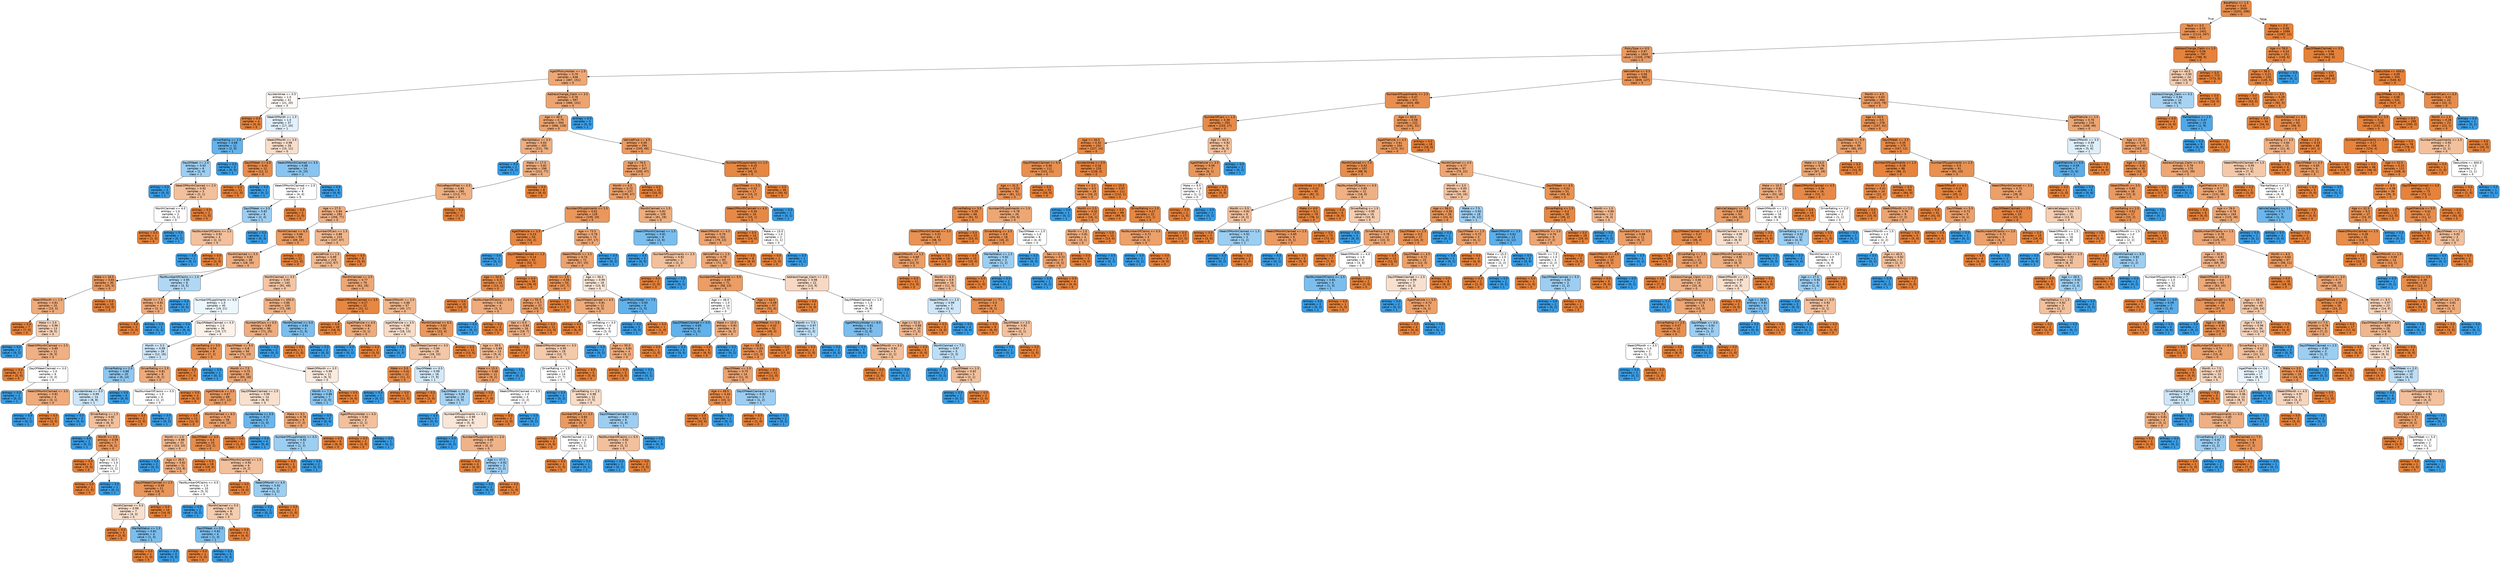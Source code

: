 digraph Tree {
node [shape=box, style="filled, rounded", color="black", fontname=helvetica] ;
edge [fontname=helvetica] ;
0 [label="BasePolicy <= 1.5\nentropy = 0.42\nsamples = 3500\nvalue = [3201, 299]\nclass = 0", fillcolor="#e78d4b"] ;
1 [label="Fault <= 0.5\nentropy = 0.53\nsamples = 2401\nvalue = [2114, 287]\nclass = 0", fillcolor="#e99254"] ;
0 -> 1 [labeldistance=2.5, labelangle=45, headlabel="True"] ;
2 [label="PolicyType <= 0.5\nentropy = 0.67\nsamples = 1604\nvalue = [1326, 278]\nclass = 0", fillcolor="#ea9b63"] ;
1 -> 2 ;
3 [label="AgeOfPolicyHolder <= 1.0\nentropy = 0.79\nsamples = 638\nvalue = [487, 151]\nclass = 0", fillcolor="#eda876"] ;
2 -> 3 ;
4 [label="AccidentArea <= 0.5\nentropy = 1.0\nsamples = 41\nvalue = [21, 20]\nclass = 0", fillcolor="#fef9f6"] ;
3 -> 4 ;
5 [label="entropy = 0.0\nsamples = 4\nvalue = [4, 0]\nclass = 0", fillcolor="#e58139"] ;
4 -> 5 ;
6 [label="WeekOfMonth <= 1.5\nentropy = 1.0\nsamples = 37\nvalue = [17, 20]\nclass = 1", fillcolor="#e1f0fb"] ;
4 -> 6 ;
7 [label="DriverRating <= 2.5\nentropy = 0.68\nsamples = 11\nvalue = [2, 9]\nclass = 1", fillcolor="#65b3eb"] ;
6 -> 7 ;
8 [label="DayOfWeek <= 2.5\nentropy = 0.92\nsamples = 6\nvalue = [2, 4]\nclass = 1", fillcolor="#9ccef2"] ;
7 -> 8 ;
9 [label="entropy = 0.0\nsamples = 3\nvalue = [0, 3]\nclass = 1", fillcolor="#399de5"] ;
8 -> 9 ;
10 [label="WeekOfMonthClaimed <= 2.5\nentropy = 0.92\nsamples = 3\nvalue = [2, 1]\nclass = 0", fillcolor="#f2c09c"] ;
8 -> 10 ;
11 [label="MonthClaimed <= 4.0\nentropy = 1.0\nsamples = 2\nvalue = [1, 1]\nclass = 0", fillcolor="#ffffff"] ;
10 -> 11 ;
12 [label="entropy = 0.0\nsamples = 1\nvalue = [1, 0]\nclass = 0", fillcolor="#e58139"] ;
11 -> 12 ;
13 [label="entropy = 0.0\nsamples = 1\nvalue = [0, 1]\nclass = 1", fillcolor="#399de5"] ;
11 -> 13 ;
14 [label="entropy = 0.0\nsamples = 1\nvalue = [1, 0]\nclass = 0", fillcolor="#e58139"] ;
10 -> 14 ;
15 [label="entropy = 0.0\nsamples = 5\nvalue = [0, 5]\nclass = 1", fillcolor="#399de5"] ;
7 -> 15 ;
16 [label="WeekOfMonth <= 3.5\nentropy = 0.98\nsamples = 26\nvalue = [15, 11]\nclass = 0", fillcolor="#f8ddca"] ;
6 -> 16 ;
17 [label="DayOfWeek <= 4.0\nentropy = 0.41\nsamples = 12\nvalue = [11, 1]\nclass = 0", fillcolor="#e78c4b"] ;
16 -> 17 ;
18 [label="entropy = 0.0\nsamples = 11\nvalue = [11, 0]\nclass = 0", fillcolor="#e58139"] ;
17 -> 18 ;
19 [label="entropy = 0.0\nsamples = 1\nvalue = [0, 1]\nclass = 1", fillcolor="#399de5"] ;
17 -> 19 ;
20 [label="WeekOfMonthClaimed <= 3.5\nentropy = 0.86\nsamples = 14\nvalue = [4, 10]\nclass = 1", fillcolor="#88c4ef"] ;
16 -> 20 ;
21 [label="WeekOfMonthClaimed <= 2.5\nentropy = 1.0\nsamples = 8\nvalue = [4, 4]\nclass = 0", fillcolor="#ffffff"] ;
20 -> 21 ;
22 [label="DayOfWeek <= 3.5\nentropy = 0.92\nsamples = 6\nvalue = [2, 4]\nclass = 1", fillcolor="#9ccef2"] ;
21 -> 22 ;
23 [label="PastNumberOfClaims <= 1.5\nentropy = 0.92\nsamples = 3\nvalue = [2, 1]\nclass = 0", fillcolor="#f2c09c"] ;
22 -> 23 ;
24 [label="entropy = 0.0\nsamples = 1\nvalue = [0, 1]\nclass = 1", fillcolor="#399de5"] ;
23 -> 24 ;
25 [label="entropy = 0.0\nsamples = 2\nvalue = [2, 0]\nclass = 0", fillcolor="#e58139"] ;
23 -> 25 ;
26 [label="entropy = 0.0\nsamples = 3\nvalue = [0, 3]\nclass = 1", fillcolor="#399de5"] ;
22 -> 26 ;
27 [label="entropy = 0.0\nsamples = 2\nvalue = [2, 0]\nclass = 0", fillcolor="#e58139"] ;
21 -> 27 ;
28 [label="entropy = 0.0\nsamples = 6\nvalue = [0, 6]\nclass = 1", fillcolor="#399de5"] ;
20 -> 28 ;
29 [label="AddressChange_Claim <= 3.5\nentropy = 0.76\nsamples = 597\nvalue = [466, 131]\nclass = 0", fillcolor="#eca471"] ;
3 -> 29 ;
30 [label="Age <= 40.5\nentropy = 0.75\nsamples = 594\nvalue = [466, 128]\nclass = 0", fillcolor="#eca46f"] ;
29 -> 30 ;
31 [label="MaritalStatus <= 0.5\nentropy = 0.83\nsamples = 300\nvalue = [221, 79]\nclass = 0", fillcolor="#eeae80"] ;
30 -> 31 ;
32 [label="entropy = 0.0\nsamples = 2\nvalue = [0, 2]\nclass = 1", fillcolor="#399de5"] ;
31 -> 32 ;
33 [label="Make <= 17.5\nentropy = 0.82\nsamples = 298\nvalue = [221, 77]\nclass = 0", fillcolor="#eead7e"] ;
31 -> 33 ;
34 [label="PoliceReportFiled <= 0.5\nentropy = 0.83\nsamples = 290\nvalue = [213, 77]\nclass = 0", fillcolor="#eeaf81"] ;
33 -> 34 ;
35 [label="Age <= 27.5\nentropy = 0.84\nsamples = 283\nvalue = [206, 77]\nclass = 0", fillcolor="#efb083"] ;
34 -> 35 ;
36 [label="MonthClaimed <= 6.5\nentropy = 0.66\nsamples = 59\nvalue = [49, 10]\nclass = 0", fillcolor="#ea9b61"] ;
35 -> 36 ;
37 [label="MonthClaimed <= 5.5\nentropy = 0.83\nsamples = 38\nvalue = [28, 10]\nclass = 0", fillcolor="#eeae80"] ;
36 -> 37 ;
38 [label="Make <= 16.5\nentropy = 0.65\nsamples = 30\nvalue = [25, 5]\nclass = 0", fillcolor="#ea9a61"] ;
37 -> 38 ;
39 [label="WeekOfMonth <= 1.5\nentropy = 0.81\nsamples = 20\nvalue = [15, 5]\nclass = 0", fillcolor="#eeab7b"] ;
38 -> 39 ;
40 [label="entropy = 0.0\nsamples = 7\nvalue = [7, 0]\nclass = 0", fillcolor="#e58139"] ;
39 -> 40 ;
41 [label="Make <= 3.5\nentropy = 0.96\nsamples = 13\nvalue = [8, 5]\nclass = 0", fillcolor="#f5d0b5"] ;
39 -> 41 ;
42 [label="entropy = 0.0\nsamples = 2\nvalue = [0, 2]\nclass = 1", fillcolor="#399de5"] ;
41 -> 42 ;
43 [label="WeekOfMonthClaimed <= 2.5\nentropy = 0.85\nsamples = 11\nvalue = [8, 3]\nclass = 0", fillcolor="#efb083"] ;
41 -> 43 ;
44 [label="entropy = 0.0\nsamples = 5\nvalue = [5, 0]\nclass = 0", fillcolor="#e58139"] ;
43 -> 44 ;
45 [label="DayOfWeekClaimed <= 3.0\nentropy = 1.0\nsamples = 6\nvalue = [3, 3]\nclass = 0", fillcolor="#ffffff"] ;
43 -> 45 ;
46 [label="entropy = 0.0\nsamples = 2\nvalue = [0, 2]\nclass = 1", fillcolor="#399de5"] ;
45 -> 46 ;
47 [label="WeekOfMonthClaimed <= 3.5\nentropy = 0.81\nsamples = 4\nvalue = [3, 1]\nclass = 0", fillcolor="#eeab7b"] ;
45 -> 47 ;
48 [label="entropy = 0.0\nsamples = 1\nvalue = [0, 1]\nclass = 1", fillcolor="#399de5"] ;
47 -> 48 ;
49 [label="entropy = 0.0\nsamples = 3\nvalue = [3, 0]\nclass = 0", fillcolor="#e58139"] ;
47 -> 49 ;
50 [label="entropy = 0.0\nsamples = 10\nvalue = [10, 0]\nclass = 0", fillcolor="#e58139"] ;
38 -> 50 ;
51 [label="PastNumberOfClaims <= 1.5\nentropy = 0.95\nsamples = 8\nvalue = [3, 5]\nclass = 1", fillcolor="#b0d8f5"] ;
37 -> 51 ;
52 [label="Month <= 7.5\nentropy = 0.81\nsamples = 4\nvalue = [3, 1]\nclass = 0", fillcolor="#eeab7b"] ;
51 -> 52 ;
53 [label="entropy = 0.0\nsamples = 3\nvalue = [3, 0]\nclass = 0", fillcolor="#e58139"] ;
52 -> 53 ;
54 [label="entropy = 0.0\nsamples = 1\nvalue = [0, 1]\nclass = 1", fillcolor="#399de5"] ;
52 -> 54 ;
55 [label="entropy = 0.0\nsamples = 4\nvalue = [0, 4]\nclass = 1", fillcolor="#399de5"] ;
51 -> 55 ;
56 [label="entropy = 0.0\nsamples = 21\nvalue = [21, 0]\nclass = 0", fillcolor="#e58139"] ;
36 -> 56 ;
57 [label="NumberOfCars <= 1.5\nentropy = 0.88\nsamples = 224\nvalue = [157, 67]\nclass = 0", fillcolor="#f0b78d"] ;
35 -> 57 ;
58 [label="VehiclePrice <= 1.5\nentropy = 0.89\nsamples = 219\nvalue = [152, 67]\nclass = 0", fillcolor="#f0b990"] ;
57 -> 58 ;
59 [label="MonthClaimed <= 3.5\nentropy = 0.93\nsamples = 140\nvalue = [91, 49]\nclass = 0", fillcolor="#f3c5a4"] ;
58 -> 59 ;
60 [label="NumberOfSuppliments <= 0.5\nentropy = 1.0\nsamples = 40\nvalue = [19, 21]\nclass = 1", fillcolor="#ecf6fd"] ;
59 -> 60 ;
61 [label="entropy = 0.0\nsamples = 4\nvalue = [0, 4]\nclass = 1", fillcolor="#399de5"] ;
60 -> 61 ;
62 [label="DayOfWeekClaimed <= 5.5\nentropy = 1.0\nsamples = 36\nvalue = [19, 17]\nclass = 0", fillcolor="#fcf2ea"] ;
60 -> 62 ;
63 [label="Month <= 5.5\nentropy = 0.99\nsamples = 28\nvalue = [12, 16]\nclass = 1", fillcolor="#cee6f8"] ;
62 -> 63 ;
64 [label="DriverRating <= 2.5\nentropy = 0.88\nsamples = 20\nvalue = [6, 14]\nclass = 1", fillcolor="#8ec7f0"] ;
63 -> 64 ;
65 [label="AccidentArea <= 0.5\nentropy = 0.99\nsamples = 14\nvalue = [6, 8]\nclass = 1", fillcolor="#cee6f8"] ;
64 -> 65 ;
66 [label="entropy = 0.0\nsamples = 5\nvalue = [0, 5]\nclass = 1", fillcolor="#399de5"] ;
65 -> 66 ;
67 [label="DriverRating <= 1.5\nentropy = 0.92\nsamples = 9\nvalue = [6, 3]\nclass = 0", fillcolor="#f2c09c"] ;
65 -> 67 ;
68 [label="entropy = 0.0\nsamples = 2\nvalue = [0, 2]\nclass = 1", fillcolor="#399de5"] ;
67 -> 68 ;
69 [label="Month <= 3.5\nentropy = 0.59\nsamples = 7\nvalue = [6, 1]\nclass = 0", fillcolor="#e9965a"] ;
67 -> 69 ;
70 [label="entropy = 0.0\nsamples = 5\nvalue = [5, 0]\nclass = 0", fillcolor="#e58139"] ;
69 -> 70 ;
71 [label="Age <= 32.5\nentropy = 1.0\nsamples = 2\nvalue = [1, 1]\nclass = 0", fillcolor="#ffffff"] ;
69 -> 71 ;
72 [label="entropy = 0.0\nsamples = 1\nvalue = [1, 0]\nclass = 0", fillcolor="#e58139"] ;
71 -> 72 ;
73 [label="entropy = 0.0\nsamples = 1\nvalue = [0, 1]\nclass = 1", fillcolor="#399de5"] ;
71 -> 73 ;
74 [label="entropy = 0.0\nsamples = 6\nvalue = [0, 6]\nclass = 1", fillcolor="#399de5"] ;
64 -> 74 ;
75 [label="DriverRating <= 2.5\nentropy = 0.81\nsamples = 8\nvalue = [6, 2]\nclass = 0", fillcolor="#eeab7b"] ;
63 -> 75 ;
76 [label="PastNumberOfClaims <= 0.5\nentropy = 1.0\nsamples = 4\nvalue = [2, 2]\nclass = 0", fillcolor="#ffffff"] ;
75 -> 76 ;
77 [label="entropy = 0.0\nsamples = 2\nvalue = [2, 0]\nclass = 0", fillcolor="#e58139"] ;
76 -> 77 ;
78 [label="entropy = 0.0\nsamples = 2\nvalue = [0, 2]\nclass = 1", fillcolor="#399de5"] ;
76 -> 78 ;
79 [label="entropy = 0.0\nsamples = 4\nvalue = [4, 0]\nclass = 0", fillcolor="#e58139"] ;
75 -> 79 ;
80 [label="DriverRating <= 3.5\nentropy = 0.54\nsamples = 8\nvalue = [7, 1]\nclass = 0", fillcolor="#e99355"] ;
62 -> 80 ;
81 [label="entropy = 0.0\nsamples = 7\nvalue = [7, 0]\nclass = 0", fillcolor="#e58139"] ;
80 -> 81 ;
82 [label="entropy = 0.0\nsamples = 1\nvalue = [0, 1]\nclass = 1", fillcolor="#399de5"] ;
80 -> 82 ;
83 [label="Deductible <= 450.0\nentropy = 0.86\nsamples = 100\nvalue = [72, 28]\nclass = 0", fillcolor="#efb286"] ;
59 -> 83 ;
84 [label="NumberOfCars <= 0.5\nentropy = 0.83\nsamples = 96\nvalue = [71, 25]\nclass = 0", fillcolor="#eead7f"] ;
83 -> 84 ;
85 [label="DayOfWeek <= 5.5\nentropy = 0.8\nsamples = 94\nvalue = [71, 23]\nclass = 0", fillcolor="#edaa79"] ;
84 -> 85 ;
86 [label="Month <= 7.5\nentropy = 0.75\nsamples = 83\nvalue = [65, 18]\nclass = 0", fillcolor="#eca470"] ;
85 -> 86 ;
87 [label="AgeOfVehicle <= 3.5\nentropy = 0.67\nsamples = 69\nvalue = [57, 12]\nclass = 0", fillcolor="#ea9c63"] ;
86 -> 87 ;
88 [label="entropy = 0.0\nsamples = 11\nvalue = [11, 0]\nclass = 0", fillcolor="#e58139"] ;
87 -> 88 ;
89 [label="MonthClaimed <= 6.5\nentropy = 0.74\nsamples = 58\nvalue = [46, 12]\nclass = 0", fillcolor="#eca26d"] ;
87 -> 89 ;
90 [label="Month <= 1.0\nentropy = 0.88\nsamples = 33\nvalue = [23, 10]\nclass = 0", fillcolor="#f0b88f"] ;
89 -> 90 ;
91 [label="entropy = 0.0\nsamples = 2\nvalue = [0, 2]\nclass = 1", fillcolor="#399de5"] ;
90 -> 91 ;
92 [label="Age <= 36.5\nentropy = 0.82\nsamples = 31\nvalue = [23, 8]\nclass = 0", fillcolor="#eead7e"] ;
90 -> 92 ;
93 [label="DayOfWeekClaimed <= 2.5\nentropy = 0.59\nsamples = 21\nvalue = [18, 3]\nclass = 0", fillcolor="#e9965a"] ;
92 -> 93 ;
94 [label="MonthClaimed <= 5.0\nentropy = 0.99\nsamples = 7\nvalue = [4, 3]\nclass = 0", fillcolor="#f8e0ce"] ;
93 -> 94 ;
95 [label="entropy = 0.0\nsamples = 3\nvalue = [3, 0]\nclass = 0", fillcolor="#e58139"] ;
94 -> 95 ;
96 [label="MaritalStatus <= 1.5\nentropy = 0.81\nsamples = 4\nvalue = [1, 3]\nclass = 1", fillcolor="#7bbeee"] ;
94 -> 96 ;
97 [label="entropy = 0.0\nsamples = 1\nvalue = [1, 0]\nclass = 0", fillcolor="#e58139"] ;
96 -> 97 ;
98 [label="entropy = 0.0\nsamples = 3\nvalue = [0, 3]\nclass = 1", fillcolor="#399de5"] ;
96 -> 98 ;
99 [label="entropy = 0.0\nsamples = 14\nvalue = [14, 0]\nclass = 0", fillcolor="#e58139"] ;
93 -> 99 ;
100 [label="PastNumberOfClaims <= 0.5\nentropy = 1.0\nsamples = 10\nvalue = [5, 5]\nclass = 0", fillcolor="#ffffff"] ;
92 -> 100 ;
101 [label="entropy = 0.0\nsamples = 2\nvalue = [0, 2]\nclass = 1", fillcolor="#399de5"] ;
100 -> 101 ;
102 [label="MonthClaimed <= 5.5\nentropy = 0.95\nsamples = 8\nvalue = [5, 3]\nclass = 0", fillcolor="#f5cdb0"] ;
100 -> 102 ;
103 [label="DayOfWeek <= 0.5\nentropy = 0.81\nsamples = 4\nvalue = [1, 3]\nclass = 1", fillcolor="#7bbeee"] ;
102 -> 103 ;
104 [label="entropy = 0.0\nsamples = 1\nvalue = [1, 0]\nclass = 0", fillcolor="#e58139"] ;
103 -> 104 ;
105 [label="entropy = 0.0\nsamples = 3\nvalue = [0, 3]\nclass = 1", fillcolor="#399de5"] ;
103 -> 105 ;
106 [label="entropy = 0.0\nsamples = 4\nvalue = [4, 0]\nclass = 0", fillcolor="#e58139"] ;
102 -> 106 ;
107 [label="DayOfWeek <= 4.0\nentropy = 0.4\nsamples = 25\nvalue = [23, 2]\nclass = 0", fillcolor="#e78c4a"] ;
89 -> 107 ;
108 [label="entropy = 0.0\nsamples = 19\nvalue = [19, 0]\nclass = 0", fillcolor="#e58139"] ;
107 -> 108 ;
109 [label="WeekOfMonthClaimed <= 1.5\nentropy = 0.92\nsamples = 6\nvalue = [4, 2]\nclass = 0", fillcolor="#f2c09c"] ;
107 -> 109 ;
110 [label="entropy = 0.0\nsamples = 3\nvalue = [3, 0]\nclass = 0", fillcolor="#e58139"] ;
109 -> 110 ;
111 [label="WeekOfMonth <= 4.5\nentropy = 0.92\nsamples = 3\nvalue = [1, 2]\nclass = 1", fillcolor="#9ccef2"] ;
109 -> 111 ;
112 [label="entropy = 0.0\nsamples = 2\nvalue = [0, 2]\nclass = 1", fillcolor="#399de5"] ;
111 -> 112 ;
113 [label="entropy = 0.0\nsamples = 1\nvalue = [1, 0]\nclass = 0", fillcolor="#e58139"] ;
111 -> 113 ;
114 [label="DayOfWeekClaimed <= 2.5\nentropy = 0.99\nsamples = 14\nvalue = [8, 6]\nclass = 0", fillcolor="#f8e0ce"] ;
86 -> 114 ;
115 [label="AccidentArea <= 0.5\nentropy = 0.72\nsamples = 5\nvalue = [1, 4]\nclass = 1", fillcolor="#6ab6ec"] ;
114 -> 115 ;
116 [label="entropy = 0.0\nsamples = 1\nvalue = [1, 0]\nclass = 0", fillcolor="#e58139"] ;
115 -> 116 ;
117 [label="entropy = 0.0\nsamples = 4\nvalue = [0, 4]\nclass = 1", fillcolor="#399de5"] ;
115 -> 117 ;
118 [label="Make <= 9.5\nentropy = 0.76\nsamples = 9\nvalue = [7, 2]\nclass = 0", fillcolor="#eca572"] ;
114 -> 118 ;
119 [label="NumberOfSuppliments <= 0.5\nentropy = 0.92\nsamples = 3\nvalue = [1, 2]\nclass = 1", fillcolor="#9ccef2"] ;
118 -> 119 ;
120 [label="entropy = 0.0\nsamples = 1\nvalue = [1, 0]\nclass = 0", fillcolor="#e58139"] ;
119 -> 120 ;
121 [label="entropy = 0.0\nsamples = 2\nvalue = [0, 2]\nclass = 1", fillcolor="#399de5"] ;
119 -> 121 ;
122 [label="entropy = 0.0\nsamples = 6\nvalue = [6, 0]\nclass = 0", fillcolor="#e58139"] ;
118 -> 122 ;
123 [label="WeekOfMonth <= 3.5\nentropy = 0.99\nsamples = 11\nvalue = [6, 5]\nclass = 0", fillcolor="#fbeade"] ;
85 -> 123 ;
124 [label="Month <= 7.5\nentropy = 0.86\nsamples = 7\nvalue = [2, 5]\nclass = 1", fillcolor="#88c4ef"] ;
123 -> 124 ;
125 [label="entropy = 0.0\nsamples = 4\nvalue = [0, 4]\nclass = 1", fillcolor="#399de5"] ;
124 -> 125 ;
126 [label="AgeOfPolicyHolder <= 4.5\nentropy = 0.92\nsamples = 3\nvalue = [2, 1]\nclass = 0", fillcolor="#f2c09c"] ;
124 -> 126 ;
127 [label="entropy = 0.0\nsamples = 2\nvalue = [2, 0]\nclass = 0", fillcolor="#e58139"] ;
126 -> 127 ;
128 [label="entropy = 0.0\nsamples = 1\nvalue = [0, 1]\nclass = 1", fillcolor="#399de5"] ;
126 -> 128 ;
129 [label="entropy = 0.0\nsamples = 4\nvalue = [4, 0]\nclass = 0", fillcolor="#e58139"] ;
123 -> 129 ;
130 [label="entropy = 0.0\nsamples = 2\nvalue = [0, 2]\nclass = 1", fillcolor="#399de5"] ;
84 -> 130 ;
131 [label="MonthClaimed <= 5.0\nentropy = 0.81\nsamples = 4\nvalue = [1, 3]\nclass = 1", fillcolor="#7bbeee"] ;
83 -> 131 ;
132 [label="entropy = 0.0\nsamples = 1\nvalue = [1, 0]\nclass = 0", fillcolor="#e58139"] ;
131 -> 132 ;
133 [label="entropy = 0.0\nsamples = 3\nvalue = [0, 3]\nclass = 1", fillcolor="#399de5"] ;
131 -> 133 ;
134 [label="MonthClaimed <= 3.5\nentropy = 0.77\nsamples = 79\nvalue = [61, 18]\nclass = 0", fillcolor="#eda673"] ;
58 -> 134 ;
135 [label="WeekOfMonthClaimed <= 3.5\nentropy = 0.27\nsamples = 22\nvalue = [21, 1]\nclass = 0", fillcolor="#e68742"] ;
134 -> 135 ;
136 [label="entropy = 0.0\nsamples = 18\nvalue = [18, 0]\nclass = 0", fillcolor="#e58139"] ;
135 -> 136 ;
137 [label="AgeOfVehicle <= 4.5\nentropy = 0.81\nsamples = 4\nvalue = [3, 1]\nclass = 0", fillcolor="#eeab7b"] ;
135 -> 137 ;
138 [label="entropy = 0.0\nsamples = 1\nvalue = [0, 1]\nclass = 1", fillcolor="#399de5"] ;
137 -> 138 ;
139 [label="entropy = 0.0\nsamples = 3\nvalue = [3, 0]\nclass = 0", fillcolor="#e58139"] ;
137 -> 139 ;
140 [label="WeekOfMonth <= 2.5\nentropy = 0.88\nsamples = 57\nvalue = [40, 17]\nclass = 0", fillcolor="#f0b78d"] ;
134 -> 140 ;
141 [label="AgeOfVehicle <= 3.5\nentropy = 0.98\nsamples = 31\nvalue = [18, 13]\nclass = 0", fillcolor="#f8dcc8"] ;
140 -> 141 ;
142 [label="entropy = 0.0\nsamples = 3\nvalue = [0, 3]\nclass = 1", fillcolor="#399de5"] ;
141 -> 142 ;
143 [label="DayOfWeekClaimed <= 3.5\nentropy = 0.94\nsamples = 28\nvalue = [18, 10]\nclass = 0", fillcolor="#f3c7a7"] ;
141 -> 143 ;
144 [label="Make <= 5.5\nentropy = 0.41\nsamples = 12\nvalue = [11, 1]\nclass = 0", fillcolor="#e78c4b"] ;
143 -> 144 ;
145 [label="entropy = 0.0\nsamples = 1\nvalue = [0, 1]\nclass = 1", fillcolor="#399de5"] ;
144 -> 145 ;
146 [label="entropy = 0.0\nsamples = 11\nvalue = [11, 0]\nclass = 0", fillcolor="#e58139"] ;
144 -> 146 ;
147 [label="DayOfWeek <= 0.5\nentropy = 0.99\nsamples = 16\nvalue = [7, 9]\nclass = 1", fillcolor="#d3e9f9"] ;
143 -> 147 ;
148 [label="entropy = 0.0\nsamples = 2\nvalue = [2, 0]\nclass = 0", fillcolor="#e58139"] ;
147 -> 148 ;
149 [label="DayOfWeek <= 3.5\nentropy = 0.94\nsamples = 14\nvalue = [5, 9]\nclass = 1", fillcolor="#a7d3f3"] ;
147 -> 149 ;
150 [label="entropy = 0.0\nsamples = 5\nvalue = [0, 5]\nclass = 1", fillcolor="#399de5"] ;
149 -> 150 ;
151 [label="NumberOfSuppliments <= 0.5\nentropy = 0.99\nsamples = 9\nvalue = [5, 4]\nclass = 0", fillcolor="#fae6d7"] ;
149 -> 151 ;
152 [label="entropy = 0.0\nsamples = 2\nvalue = [0, 2]\nclass = 1", fillcolor="#399de5"] ;
151 -> 152 ;
153 [label="NumberOfSuppliments <= 2.0\nentropy = 0.86\nsamples = 7\nvalue = [5, 2]\nclass = 0", fillcolor="#efb388"] ;
151 -> 153 ;
154 [label="entropy = 0.0\nsamples = 4\nvalue = [4, 0]\nclass = 0", fillcolor="#e58139"] ;
153 -> 154 ;
155 [label="Age <= 37.5\nentropy = 0.92\nsamples = 3\nvalue = [1, 2]\nclass = 1", fillcolor="#9ccef2"] ;
153 -> 155 ;
156 [label="entropy = 0.0\nsamples = 2\nvalue = [0, 2]\nclass = 1", fillcolor="#399de5"] ;
155 -> 156 ;
157 [label="entropy = 0.0\nsamples = 1\nvalue = [1, 0]\nclass = 0", fillcolor="#e58139"] ;
155 -> 157 ;
158 [label="MonthClaimed <= 6.5\nentropy = 0.62\nsamples = 26\nvalue = [22, 4]\nclass = 0", fillcolor="#ea985d"] ;
140 -> 158 ;
159 [label="entropy = 0.0\nsamples = 13\nvalue = [13, 0]\nclass = 0", fillcolor="#e58139"] ;
158 -> 159 ;
160 [label="Age <= 39.5\nentropy = 0.89\nsamples = 13\nvalue = [9, 4]\nclass = 0", fillcolor="#f1b991"] ;
158 -> 160 ;
161 [label="Make <= 15.0\nentropy = 0.68\nsamples = 11\nvalue = [9, 2]\nclass = 0", fillcolor="#eb9d65"] ;
160 -> 161 ;
162 [label="entropy = 0.0\nsamples = 7\nvalue = [7, 0]\nclass = 0", fillcolor="#e58139"] ;
161 -> 162 ;
163 [label="WeekOfMonthClaimed <= 3.5\nentropy = 1.0\nsamples = 4\nvalue = [2, 2]\nclass = 0", fillcolor="#ffffff"] ;
161 -> 163 ;
164 [label="entropy = 0.0\nsamples = 2\nvalue = [2, 0]\nclass = 0", fillcolor="#e58139"] ;
163 -> 164 ;
165 [label="entropy = 0.0\nsamples = 2\nvalue = [0, 2]\nclass = 1", fillcolor="#399de5"] ;
163 -> 165 ;
166 [label="entropy = 0.0\nsamples = 2\nvalue = [0, 2]\nclass = 1", fillcolor="#399de5"] ;
160 -> 166 ;
167 [label="entropy = 0.0\nsamples = 5\nvalue = [5, 0]\nclass = 0", fillcolor="#e58139"] ;
57 -> 167 ;
168 [label="entropy = 0.0\nsamples = 7\nvalue = [7, 0]\nclass = 0", fillcolor="#e58139"] ;
34 -> 168 ;
169 [label="entropy = 0.0\nsamples = 8\nvalue = [8, 0]\nclass = 0", fillcolor="#e58139"] ;
33 -> 169 ;
170 [label="VehiclePrice <= 4.5\nentropy = 0.65\nsamples = 294\nvalue = [245, 49]\nclass = 0", fillcolor="#ea9a61"] ;
30 -> 170 ;
171 [label="Age <= 76.5\nentropy = 0.7\nsamples = 247\nvalue = [200, 47]\nclass = 0", fillcolor="#eb9f68"] ;
170 -> 171 ;
172 [label="Month <= 4.5\nentropy = 0.72\nsamples = 237\nvalue = [190, 47]\nclass = 0", fillcolor="#eba06a"] ;
171 -> 172 ;
173 [label="NumberOfSuppliments <= 1.5\nentropy = 0.61\nsamples = 128\nvalue = [109, 19]\nclass = 0", fillcolor="#ea975c"] ;
172 -> 173 ;
174 [label="AgeOfVehicle <= 3.5\nentropy = 0.23\nsamples = 54\nvalue = [52, 2]\nclass = 0", fillcolor="#e68641"] ;
173 -> 174 ;
175 [label="entropy = 0.0\nsamples = 1\nvalue = [0, 1]\nclass = 1", fillcolor="#399de5"] ;
174 -> 175 ;
176 [label="DayOfWeekClaimed <= 1.5\nentropy = 0.14\nsamples = 53\nvalue = [52, 1]\nclass = 0", fillcolor="#e6833d"] ;
174 -> 176 ;
177 [label="Age <= 54.0\nentropy = 0.37\nsamples = 14\nvalue = [13, 1]\nclass = 0", fillcolor="#e78b48"] ;
176 -> 177 ;
178 [label="entropy = 0.0\nsamples = 10\nvalue = [10, 0]\nclass = 0", fillcolor="#e58139"] ;
177 -> 178 ;
179 [label="PastNumberOfClaims <= 0.5\nentropy = 0.81\nsamples = 4\nvalue = [3, 1]\nclass = 0", fillcolor="#eeab7b"] ;
177 -> 179 ;
180 [label="entropy = 0.0\nsamples = 1\nvalue = [0, 1]\nclass = 1", fillcolor="#399de5"] ;
179 -> 180 ;
181 [label="entropy = 0.0\nsamples = 3\nvalue = [3, 0]\nclass = 0", fillcolor="#e58139"] ;
179 -> 181 ;
182 [label="entropy = 0.0\nsamples = 39\nvalue = [39, 0]\nclass = 0", fillcolor="#e58139"] ;
176 -> 182 ;
183 [label="Age <= 73.5\nentropy = 0.78\nsamples = 74\nvalue = [57, 17]\nclass = 0", fillcolor="#eda774"] ;
173 -> 183 ;
184 [label="WeekOfMonth <= 3.5\nentropy = 0.74\nsamples = 72\nvalue = [57, 15]\nclass = 0", fillcolor="#eca26d"] ;
183 -> 184 ;
185 [label="Month <= 3.5\nentropy = 0.56\nsamples = 54\nvalue = [47, 7]\nclass = 0", fillcolor="#e99456"] ;
184 -> 185 ;
186 [label="Age <= 55.5\nentropy = 0.7\nsamples = 37\nvalue = [30, 7]\nclass = 0", fillcolor="#eb9e67"] ;
185 -> 186 ;
187 [label="Sex <= 0.5\nentropy = 0.84\nsamples = 26\nvalue = [19, 7]\nclass = 0", fillcolor="#efaf82"] ;
186 -> 187 ;
188 [label="entropy = 0.0\nsamples = 7\nvalue = [7, 0]\nclass = 0", fillcolor="#e58139"] ;
187 -> 188 ;
189 [label="WeekOfMonthClaimed <= 3.5\nentropy = 0.95\nsamples = 19\nvalue = [12, 7]\nclass = 0", fillcolor="#f4caac"] ;
187 -> 189 ;
190 [label="DriverRating <= 1.5\nentropy = 1.0\nsamples = 14\nvalue = [7, 7]\nclass = 0", fillcolor="#ffffff"] ;
189 -> 190 ;
191 [label="entropy = 0.0\nsamples = 2\nvalue = [0, 2]\nclass = 1", fillcolor="#399de5"] ;
190 -> 191 ;
192 [label="DriverRating <= 2.5\nentropy = 0.98\nsamples = 12\nvalue = [7, 5]\nclass = 0", fillcolor="#f8dbc6"] ;
190 -> 192 ;
193 [label="NumberOfCars <= 0.5\nentropy = 0.65\nsamples = 6\nvalue = [5, 1]\nclass = 0", fillcolor="#ea9a61"] ;
192 -> 193 ;
194 [label="entropy = 0.0\nsamples = 4\nvalue = [4, 0]\nclass = 0", fillcolor="#e58139"] ;
193 -> 194 ;
195 [label="MonthClaimed <= 2.0\nentropy = 1.0\nsamples = 2\nvalue = [1, 1]\nclass = 0", fillcolor="#ffffff"] ;
193 -> 195 ;
196 [label="entropy = 0.0\nsamples = 1\nvalue = [1, 0]\nclass = 0", fillcolor="#e58139"] ;
195 -> 196 ;
197 [label="entropy = 0.0\nsamples = 1\nvalue = [0, 1]\nclass = 1", fillcolor="#399de5"] ;
195 -> 197 ;
198 [label="DayOfWeekClaimed <= 0.5\nentropy = 0.92\nsamples = 6\nvalue = [2, 4]\nclass = 1", fillcolor="#9ccef2"] ;
192 -> 198 ;
199 [label="PastNumberOfClaims <= 0.5\nentropy = 0.92\nsamples = 3\nvalue = [2, 1]\nclass = 0", fillcolor="#f2c09c"] ;
198 -> 199 ;
200 [label="entropy = 0.0\nsamples = 1\nvalue = [0, 1]\nclass = 1", fillcolor="#399de5"] ;
199 -> 200 ;
201 [label="entropy = 0.0\nsamples = 2\nvalue = [2, 0]\nclass = 0", fillcolor="#e58139"] ;
199 -> 201 ;
202 [label="entropy = 0.0\nsamples = 3\nvalue = [0, 3]\nclass = 1", fillcolor="#399de5"] ;
198 -> 202 ;
203 [label="entropy = 0.0\nsamples = 5\nvalue = [5, 0]\nclass = 0", fillcolor="#e58139"] ;
189 -> 203 ;
204 [label="entropy = 0.0\nsamples = 11\nvalue = [11, 0]\nclass = 0", fillcolor="#e58139"] ;
186 -> 204 ;
205 [label="entropy = 0.0\nsamples = 17\nvalue = [17, 0]\nclass = 0", fillcolor="#e58139"] ;
185 -> 205 ;
206 [label="Age <= 56.5\nentropy = 0.99\nsamples = 18\nvalue = [10, 8]\nclass = 0", fillcolor="#fae6d7"] ;
184 -> 206 ;
207 [label="DayOfWeekClaimed <= 4.5\nentropy = 0.81\nsamples = 12\nvalue = [9, 3]\nclass = 0", fillcolor="#eeab7b"] ;
206 -> 207 ;
208 [label="entropy = 0.0\nsamples = 6\nvalue = [6, 0]\nclass = 0", fillcolor="#e58139"] ;
207 -> 208 ;
209 [label="DriverRating <= 3.5\nentropy = 1.0\nsamples = 6\nvalue = [3, 3]\nclass = 0", fillcolor="#ffffff"] ;
207 -> 209 ;
210 [label="entropy = 0.0\nsamples = 2\nvalue = [0, 2]\nclass = 1", fillcolor="#399de5"] ;
209 -> 210 ;
211 [label="Age <= 50.0\nentropy = 0.81\nsamples = 4\nvalue = [3, 1]\nclass = 0", fillcolor="#eeab7b"] ;
209 -> 211 ;
212 [label="entropy = 0.0\nsamples = 3\nvalue = [3, 0]\nclass = 0", fillcolor="#e58139"] ;
211 -> 212 ;
213 [label="entropy = 0.0\nsamples = 1\nvalue = [0, 1]\nclass = 1", fillcolor="#399de5"] ;
211 -> 213 ;
214 [label="AgeOfPolicyHolder <= 7.5\nentropy = 0.65\nsamples = 6\nvalue = [1, 5]\nclass = 1", fillcolor="#61b1ea"] ;
206 -> 214 ;
215 [label="entropy = 0.0\nsamples = 5\nvalue = [0, 5]\nclass = 1", fillcolor="#399de5"] ;
214 -> 215 ;
216 [label="entropy = 0.0\nsamples = 1\nvalue = [1, 0]\nclass = 0", fillcolor="#e58139"] ;
214 -> 216 ;
217 [label="entropy = 0.0\nsamples = 2\nvalue = [0, 2]\nclass = 1", fillcolor="#399de5"] ;
183 -> 217 ;
218 [label="MonthClaimed <= 1.5\nentropy = 0.82\nsamples = 109\nvalue = [81, 28]\nclass = 0", fillcolor="#eead7d"] ;
172 -> 218 ;
219 [label="WeekOfMonthClaimed <= 1.5\nentropy = 0.81\nsamples = 8\nvalue = [2, 6]\nclass = 1", fillcolor="#7bbeee"] ;
218 -> 219 ;
220 [label="entropy = 0.0\nsamples = 5\nvalue = [0, 5]\nclass = 1", fillcolor="#399de5"] ;
219 -> 220 ;
221 [label="NumberOfSuppliments <= 2.5\nentropy = 0.92\nsamples = 3\nvalue = [2, 1]\nclass = 0", fillcolor="#f2c09c"] ;
219 -> 221 ;
222 [label="entropy = 0.0\nsamples = 2\nvalue = [2, 0]\nclass = 0", fillcolor="#e58139"] ;
221 -> 222 ;
223 [label="entropy = 0.0\nsamples = 1\nvalue = [0, 1]\nclass = 1", fillcolor="#399de5"] ;
221 -> 223 ;
224 [label="WeekOfMonth <= 4.5\nentropy = 0.76\nsamples = 101\nvalue = [79, 22]\nclass = 0", fillcolor="#eca470"] ;
218 -> 224 ;
225 [label="VehiclePrice <= 1.5\nentropy = 0.79\nsamples = 93\nvalue = [71, 22]\nclass = 0", fillcolor="#eda876"] ;
224 -> 225 ;
226 [label="NumberOfSuppliments <= 0.5\nentropy = 0.69\nsamples = 71\nvalue = [58, 13]\nclass = 0", fillcolor="#eb9d65"] ;
225 -> 226 ;
227 [label="Age <= 46.0\nentropy = 1.0\nsamples = 14\nvalue = [7, 7]\nclass = 0", fillcolor="#ffffff"] ;
226 -> 227 ;
228 [label="DayOfWeekClaimed <= 0.5\nentropy = 0.65\nsamples = 6\nvalue = [1, 5]\nclass = 1", fillcolor="#61b1ea"] ;
227 -> 228 ;
229 [label="entropy = 0.0\nsamples = 1\nvalue = [1, 0]\nclass = 0", fillcolor="#e58139"] ;
228 -> 229 ;
230 [label="entropy = 0.0\nsamples = 5\nvalue = [0, 5]\nclass = 1", fillcolor="#399de5"] ;
228 -> 230 ;
231 [label="Make <= 15.0\nentropy = 0.81\nsamples = 8\nvalue = [6, 2]\nclass = 0", fillcolor="#eeab7b"] ;
227 -> 231 ;
232 [label="entropy = 0.0\nsamples = 6\nvalue = [6, 0]\nclass = 0", fillcolor="#e58139"] ;
231 -> 232 ;
233 [label="entropy = 0.0\nsamples = 2\nvalue = [0, 2]\nclass = 1", fillcolor="#399de5"] ;
231 -> 233 ;
234 [label="Age <= 64.0\nentropy = 0.49\nsamples = 57\nvalue = [51, 6]\nclass = 0", fillcolor="#e89050"] ;
226 -> 234 ;
235 [label="DayOfWeek <= 3.5\nentropy = 0.32\nsamples = 52\nvalue = [49, 3]\nclass = 0", fillcolor="#e78945"] ;
234 -> 235 ;
236 [label="Age <= 50.5\nentropy = 0.53\nsamples = 25\nvalue = [22, 3]\nclass = 0", fillcolor="#e99254"] ;
235 -> 236 ;
237 [label="DayOfWeek <= 2.5\nentropy = 0.75\nsamples = 14\nvalue = [11, 3]\nclass = 0", fillcolor="#eca36f"] ;
236 -> 237 ;
238 [label="Age <= 49.5\nentropy = 0.44\nsamples = 11\nvalue = [10, 1]\nclass = 0", fillcolor="#e88e4d"] ;
237 -> 238 ;
239 [label="entropy = 0.0\nsamples = 10\nvalue = [10, 0]\nclass = 0", fillcolor="#e58139"] ;
238 -> 239 ;
240 [label="entropy = 0.0\nsamples = 1\nvalue = [0, 1]\nclass = 1", fillcolor="#399de5"] ;
238 -> 240 ;
241 [label="DayOfWeekClaimed <= 3.0\nentropy = 0.92\nsamples = 3\nvalue = [1, 2]\nclass = 1", fillcolor="#9ccef2"] ;
237 -> 241 ;
242 [label="entropy = 0.0\nsamples = 1\nvalue = [1, 0]\nclass = 0", fillcolor="#e58139"] ;
241 -> 242 ;
243 [label="entropy = 0.0\nsamples = 2\nvalue = [0, 2]\nclass = 1", fillcolor="#399de5"] ;
241 -> 243 ;
244 [label="entropy = 0.0\nsamples = 11\nvalue = [11, 0]\nclass = 0", fillcolor="#e58139"] ;
236 -> 244 ;
245 [label="entropy = 0.0\nsamples = 27\nvalue = [27, 0]\nclass = 0", fillcolor="#e58139"] ;
235 -> 245 ;
246 [label="Month <= 7.5\nentropy = 0.97\nsamples = 5\nvalue = [2, 3]\nclass = 1", fillcolor="#bddef6"] ;
234 -> 246 ;
247 [label="entropy = 0.0\nsamples = 2\nvalue = [2, 0]\nclass = 0", fillcolor="#e58139"] ;
246 -> 247 ;
248 [label="entropy = 0.0\nsamples = 3\nvalue = [0, 3]\nclass = 1", fillcolor="#399de5"] ;
246 -> 248 ;
249 [label="AddressChange_Claim <= 2.5\nentropy = 0.98\nsamples = 22\nvalue = [13, 9]\nclass = 0", fillcolor="#f7d8c2"] ;
225 -> 249 ;
250 [label="entropy = 0.0\nsamples = 4\nvalue = [4, 0]\nclass = 0", fillcolor="#e58139"] ;
249 -> 250 ;
251 [label="DayOfWeekClaimed <= 1.5\nentropy = 1.0\nsamples = 18\nvalue = [9, 9]\nclass = 0", fillcolor="#ffffff"] ;
249 -> 251 ;
252 [label="AgeOfPolicyHolder <= 6.5\nentropy = 0.81\nsamples = 8\nvalue = [2, 6]\nclass = 1", fillcolor="#7bbeee"] ;
251 -> 252 ;
253 [label="entropy = 0.0\nsamples = 5\nvalue = [0, 5]\nclass = 1", fillcolor="#399de5"] ;
252 -> 253 ;
254 [label="WeekOfMonth <= 3.0\nentropy = 0.92\nsamples = 3\nvalue = [2, 1]\nclass = 0", fillcolor="#f2c09c"] ;
252 -> 254 ;
255 [label="entropy = 0.0\nsamples = 2\nvalue = [2, 0]\nclass = 0", fillcolor="#e58139"] ;
254 -> 255 ;
256 [label="entropy = 0.0\nsamples = 1\nvalue = [0, 1]\nclass = 1", fillcolor="#399de5"] ;
254 -> 256 ;
257 [label="Age <= 51.5\nentropy = 0.88\nsamples = 10\nvalue = [7, 3]\nclass = 0", fillcolor="#f0b78e"] ;
251 -> 257 ;
258 [label="entropy = 0.0\nsamples = 5\nvalue = [5, 0]\nclass = 0", fillcolor="#e58139"] ;
257 -> 258 ;
259 [label="MonthClaimed <= 7.5\nentropy = 0.97\nsamples = 5\nvalue = [2, 3]\nclass = 1", fillcolor="#bddef6"] ;
257 -> 259 ;
260 [label="entropy = 0.0\nsamples = 2\nvalue = [0, 2]\nclass = 1", fillcolor="#399de5"] ;
259 -> 260 ;
261 [label="DayOfWeek <= 1.5\nentropy = 0.92\nsamples = 3\nvalue = [2, 1]\nclass = 0", fillcolor="#f2c09c"] ;
259 -> 261 ;
262 [label="entropy = 0.0\nsamples = 1\nvalue = [0, 1]\nclass = 1", fillcolor="#399de5"] ;
261 -> 262 ;
263 [label="entropy = 0.0\nsamples = 2\nvalue = [2, 0]\nclass = 0", fillcolor="#e58139"] ;
261 -> 263 ;
264 [label="entropy = 0.0\nsamples = 8\nvalue = [8, 0]\nclass = 0", fillcolor="#e58139"] ;
224 -> 264 ;
265 [label="entropy = 0.0\nsamples = 10\nvalue = [10, 0]\nclass = 0", fillcolor="#e58139"] ;
171 -> 265 ;
266 [label="NumberOfSuppliments <= 1.5\nentropy = 0.25\nsamples = 47\nvalue = [45, 2]\nclass = 0", fillcolor="#e68742"] ;
170 -> 266 ;
267 [label="DayOfWeek <= 5.5\nentropy = 0.52\nsamples = 17\nvalue = [15, 2]\nclass = 0", fillcolor="#e89253"] ;
266 -> 267 ;
268 [label="WeekOfMonthClaimed <= 4.5\nentropy = 0.34\nsamples = 16\nvalue = [15, 1]\nclass = 0", fillcolor="#e78946"] ;
267 -> 268 ;
269 [label="entropy = 0.0\nsamples = 14\nvalue = [14, 0]\nclass = 0", fillcolor="#e58139"] ;
268 -> 269 ;
270 [label="Make <= 15.0\nentropy = 1.0\nsamples = 2\nvalue = [1, 1]\nclass = 0", fillcolor="#ffffff"] ;
268 -> 270 ;
271 [label="entropy = 0.0\nsamples = 1\nvalue = [1, 0]\nclass = 0", fillcolor="#e58139"] ;
270 -> 271 ;
272 [label="entropy = 0.0\nsamples = 1\nvalue = [0, 1]\nclass = 1", fillcolor="#399de5"] ;
270 -> 272 ;
273 [label="entropy = 0.0\nsamples = 1\nvalue = [0, 1]\nclass = 1", fillcolor="#399de5"] ;
267 -> 273 ;
274 [label="entropy = 0.0\nsamples = 30\nvalue = [30, 0]\nclass = 0", fillcolor="#e58139"] ;
266 -> 274 ;
275 [label="entropy = 0.0\nsamples = 3\nvalue = [0, 3]\nclass = 1", fillcolor="#399de5"] ;
29 -> 275 ;
276 [label="VehiclePrice <= 0.5\nentropy = 0.56\nsamples = 966\nvalue = [839, 127]\nclass = 0", fillcolor="#e99457"] ;
2 -> 276 ;
277 [label="NumberOfSuppliments <= 2.5\nentropy = 0.47\nsamples = 472\nvalue = [424, 48]\nclass = 0", fillcolor="#e88f4f"] ;
276 -> 277 ;
278 [label="NumberOfCars <= 1.5\nentropy = 0.36\nsamples = 250\nvalue = [233, 17]\nclass = 0", fillcolor="#e78a47"] ;
277 -> 278 ;
279 [label="Age <= 34.5\nentropy = 0.32\nsamples = 241\nvalue = [227, 14]\nclass = 0", fillcolor="#e78945"] ;
278 -> 279 ;
280 [label="DayOfWeekClaimed <= 5.5\nentropy = 0.46\nsamples = 112\nvalue = [101, 11]\nclass = 0", fillcolor="#e88f4f"] ;
279 -> 280 ;
281 [label="Age <= 31.5\nentropy = 0.53\nsamples = 92\nvalue = [81, 11]\nclass = 0", fillcolor="#e99254"] ;
280 -> 281 ;
282 [label="DriverRating <= 3.5\nentropy = 0.39\nsamples = 66\nvalue = [61, 5]\nclass = 0", fillcolor="#e78b49"] ;
281 -> 282 ;
283 [label="WeekOfMonthClaimed <= 3.5\nentropy = 0.52\nsamples = 43\nvalue = [38, 5]\nclass = 0", fillcolor="#e89253"] ;
282 -> 283 ;
284 [label="WeekOfMonth <= 1.5\nentropy = 0.69\nsamples = 27\nvalue = [22, 5]\nclass = 0", fillcolor="#eb9e66"] ;
283 -> 284 ;
285 [label="entropy = 0.0\nsamples = 11\nvalue = [11, 0]\nclass = 0", fillcolor="#e58139"] ;
284 -> 285 ;
286 [label="Month <= 6.5\nentropy = 0.9\nsamples = 16\nvalue = [11, 5]\nclass = 0", fillcolor="#f1ba93"] ;
284 -> 286 ;
287 [label="WeekOfMonth <= 2.5\nentropy = 0.99\nsamples = 7\nvalue = [3, 4]\nclass = 1", fillcolor="#cee6f8"] ;
286 -> 287 ;
288 [label="entropy = 0.0\nsamples = 3\nvalue = [3, 0]\nclass = 0", fillcolor="#e58139"] ;
287 -> 288 ;
289 [label="entropy = 0.0\nsamples = 4\nvalue = [0, 4]\nclass = 1", fillcolor="#399de5"] ;
287 -> 289 ;
290 [label="MonthClaimed <= 7.5\nentropy = 0.5\nsamples = 9\nvalue = [8, 1]\nclass = 0", fillcolor="#e89152"] ;
286 -> 290 ;
291 [label="entropy = 0.0\nsamples = 6\nvalue = [6, 0]\nclass = 0", fillcolor="#e58139"] ;
290 -> 291 ;
292 [label="DayOfWeek <= 3.5\nentropy = 0.92\nsamples = 3\nvalue = [2, 1]\nclass = 0", fillcolor="#f2c09c"] ;
290 -> 292 ;
293 [label="entropy = 0.0\nsamples = 1\nvalue = [0, 1]\nclass = 1", fillcolor="#399de5"] ;
292 -> 293 ;
294 [label="entropy = 0.0\nsamples = 2\nvalue = [2, 0]\nclass = 0", fillcolor="#e58139"] ;
292 -> 294 ;
295 [label="entropy = 0.0\nsamples = 16\nvalue = [16, 0]\nclass = 0", fillcolor="#e58139"] ;
283 -> 295 ;
296 [label="entropy = 0.0\nsamples = 23\nvalue = [23, 0]\nclass = 0", fillcolor="#e58139"] ;
282 -> 296 ;
297 [label="NumberOfSuppliments <= 1.5\nentropy = 0.78\nsamples = 26\nvalue = [20, 6]\nclass = 0", fillcolor="#eda774"] ;
281 -> 297 ;
298 [label="DriverRating <= 3.5\nentropy = 0.5\nsamples = 18\nvalue = [16, 2]\nclass = 0", fillcolor="#e89152"] ;
297 -> 298 ;
299 [label="entropy = 0.0\nsamples = 15\nvalue = [15, 0]\nclass = 0", fillcolor="#e58139"] ;
298 -> 299 ;
300 [label="MaritalStatus <= 1.5\nentropy = 0.92\nsamples = 3\nvalue = [1, 2]\nclass = 1", fillcolor="#9ccef2"] ;
298 -> 300 ;
301 [label="entropy = 0.0\nsamples = 1\nvalue = [1, 0]\nclass = 0", fillcolor="#e58139"] ;
300 -> 301 ;
302 [label="entropy = 0.0\nsamples = 2\nvalue = [0, 2]\nclass = 1", fillcolor="#399de5"] ;
300 -> 302 ;
303 [label="DayOfWeek <= 2.5\nentropy = 1.0\nsamples = 8\nvalue = [4, 4]\nclass = 0", fillcolor="#ffffff"] ;
297 -> 303 ;
304 [label="entropy = 0.0\nsamples = 3\nvalue = [0, 3]\nclass = 1", fillcolor="#399de5"] ;
303 -> 304 ;
305 [label="Sex <= 0.5\nentropy = 0.72\nsamples = 5\nvalue = [4, 1]\nclass = 0", fillcolor="#eca06a"] ;
303 -> 305 ;
306 [label="entropy = 0.0\nsamples = 1\nvalue = [0, 1]\nclass = 1", fillcolor="#399de5"] ;
305 -> 306 ;
307 [label="entropy = 0.0\nsamples = 4\nvalue = [4, 0]\nclass = 0", fillcolor="#e58139"] ;
305 -> 307 ;
308 [label="entropy = 0.0\nsamples = 20\nvalue = [20, 0]\nclass = 0", fillcolor="#e58139"] ;
280 -> 308 ;
309 [label="AccidentArea <= 0.5\nentropy = 0.16\nsamples = 129\nvalue = [126, 3]\nclass = 0", fillcolor="#e6843e"] ;
279 -> 309 ;
310 [label="Make <= 3.0\nentropy = 0.5\nsamples = 18\nvalue = [16, 2]\nclass = 0", fillcolor="#e89152"] ;
309 -> 310 ;
311 [label="entropy = 0.0\nsamples = 1\nvalue = [0, 1]\nclass = 1", fillcolor="#399de5"] ;
310 -> 311 ;
312 [label="Month <= 2.5\nentropy = 0.32\nsamples = 17\nvalue = [16, 1]\nclass = 0", fillcolor="#e78945"] ;
310 -> 312 ;
313 [label="Month <= 1.0\nentropy = 0.81\nsamples = 4\nvalue = [3, 1]\nclass = 0", fillcolor="#eeab7b"] ;
312 -> 313 ;
314 [label="entropy = 0.0\nsamples = 3\nvalue = [3, 0]\nclass = 0", fillcolor="#e58139"] ;
313 -> 314 ;
315 [label="entropy = 0.0\nsamples = 1\nvalue = [0, 1]\nclass = 1", fillcolor="#399de5"] ;
313 -> 315 ;
316 [label="entropy = 0.0\nsamples = 13\nvalue = [13, 0]\nclass = 0", fillcolor="#e58139"] ;
312 -> 316 ;
317 [label="Make <= 15.0\nentropy = 0.07\nsamples = 111\nvalue = [110, 1]\nclass = 0", fillcolor="#e5823b"] ;
309 -> 317 ;
318 [label="entropy = 0.0\nsamples = 89\nvalue = [89, 0]\nclass = 0", fillcolor="#e58139"] ;
317 -> 318 ;
319 [label="DriverRating <= 1.5\nentropy = 0.27\nsamples = 22\nvalue = [21, 1]\nclass = 0", fillcolor="#e68742"] ;
317 -> 319 ;
320 [label="PastNumberOfClaims <= 0.5\nentropy = 0.72\nsamples = 5\nvalue = [4, 1]\nclass = 0", fillcolor="#eca06a"] ;
319 -> 320 ;
321 [label="entropy = 0.0\nsamples = 1\nvalue = [0, 1]\nclass = 1", fillcolor="#399de5"] ;
320 -> 321 ;
322 [label="entropy = 0.0\nsamples = 4\nvalue = [4, 0]\nclass = 0", fillcolor="#e58139"] ;
320 -> 322 ;
323 [label="entropy = 0.0\nsamples = 17\nvalue = [17, 0]\nclass = 0", fillcolor="#e58139"] ;
319 -> 323 ;
324 [label="Age <= 64.5\nentropy = 0.92\nsamples = 9\nvalue = [6, 3]\nclass = 0", fillcolor="#f2c09c"] ;
278 -> 324 ;
325 [label="AgeOfVehicle <= 3.5\nentropy = 0.59\nsamples = 7\nvalue = [6, 1]\nclass = 0", fillcolor="#e9965a"] ;
324 -> 325 ;
326 [label="Make <= 9.5\nentropy = 1.0\nsamples = 2\nvalue = [1, 1]\nclass = 0", fillcolor="#ffffff"] ;
325 -> 326 ;
327 [label="entropy = 0.0\nsamples = 1\nvalue = [1, 0]\nclass = 0", fillcolor="#e58139"] ;
326 -> 327 ;
328 [label="entropy = 0.0\nsamples = 1\nvalue = [0, 1]\nclass = 1", fillcolor="#399de5"] ;
326 -> 328 ;
329 [label="entropy = 0.0\nsamples = 5\nvalue = [5, 0]\nclass = 0", fillcolor="#e58139"] ;
325 -> 329 ;
330 [label="entropy = 0.0\nsamples = 2\nvalue = [0, 2]\nclass = 1", fillcolor="#399de5"] ;
324 -> 330 ;
331 [label="Age <= 60.5\nentropy = 0.58\nsamples = 222\nvalue = [191, 31]\nclass = 0", fillcolor="#e99559"] ;
277 -> 331 ;
332 [label="AgeOfVehicle <= 4.5\nentropy = 0.61\nsamples = 204\nvalue = [173, 31]\nclass = 0", fillcolor="#ea985c"] ;
331 -> 332 ;
333 [label="MonthClaimed <= 7.5\nentropy = 0.42\nsamples = 107\nvalue = [98, 9]\nclass = 0", fillcolor="#e78d4b"] ;
332 -> 333 ;
334 [label="AccidentArea <= 0.5\nentropy = 0.22\nsamples = 85\nvalue = [82, 3]\nclass = 0", fillcolor="#e68640"] ;
333 -> 334 ;
335 [label="Month <= 5.5\nentropy = 0.92\nsamples = 6\nvalue = [4, 2]\nclass = 0", fillcolor="#f2c09c"] ;
334 -> 335 ;
336 [label="entropy = 0.0\nsamples = 3\nvalue = [3, 0]\nclass = 0", fillcolor="#e58139"] ;
335 -> 336 ;
337 [label="WeekOfMonthClaimed <= 1.5\nentropy = 0.92\nsamples = 3\nvalue = [1, 2]\nclass = 1", fillcolor="#9ccef2"] ;
335 -> 337 ;
338 [label="entropy = 0.0\nsamples = 2\nvalue = [0, 2]\nclass = 1", fillcolor="#399de5"] ;
337 -> 338 ;
339 [label="entropy = 0.0\nsamples = 1\nvalue = [1, 0]\nclass = 0", fillcolor="#e58139"] ;
337 -> 339 ;
340 [label="Make <= 4.0\nentropy = 0.1\nsamples = 79\nvalue = [78, 1]\nclass = 0", fillcolor="#e5833c"] ;
334 -> 340 ;
341 [label="WeekOfMonthClaimed <= 2.5\nentropy = 0.65\nsamples = 6\nvalue = [5, 1]\nclass = 0", fillcolor="#ea9a61"] ;
340 -> 341 ;
342 [label="entropy = 0.0\nsamples = 1\nvalue = [0, 1]\nclass = 1", fillcolor="#399de5"] ;
341 -> 342 ;
343 [label="entropy = 0.0\nsamples = 5\nvalue = [5, 0]\nclass = 0", fillcolor="#e58139"] ;
341 -> 343 ;
344 [label="entropy = 0.0\nsamples = 73\nvalue = [73, 0]\nclass = 0", fillcolor="#e58139"] ;
340 -> 344 ;
345 [label="PastNumberOfClaims <= 0.5\nentropy = 0.85\nsamples = 22\nvalue = [16, 6]\nclass = 0", fillcolor="#efb083"] ;
333 -> 345 ;
346 [label="entropy = 0.0\nsamples = 6\nvalue = [6, 0]\nclass = 0", fillcolor="#e58139"] ;
345 -> 346 ;
347 [label="DriverRating <= 1.5\nentropy = 0.95\nsamples = 16\nvalue = [10, 6]\nclass = 0", fillcolor="#f5cdb0"] ;
345 -> 347 ;
348 [label="entropy = 0.0\nsamples = 3\nvalue = [0, 3]\nclass = 1", fillcolor="#399de5"] ;
347 -> 348 ;
349 [label="DriverRating <= 3.5\nentropy = 0.78\nsamples = 13\nvalue = [10, 3]\nclass = 0", fillcolor="#eda774"] ;
347 -> 349 ;
350 [label="entropy = 0.0\nsamples = 7\nvalue = [7, 0]\nclass = 0", fillcolor="#e58139"] ;
349 -> 350 ;
351 [label="WeekOfMonth <= 4.0\nentropy = 1.0\nsamples = 6\nvalue = [3, 3]\nclass = 0", fillcolor="#ffffff"] ;
349 -> 351 ;
352 [label="PastNumberOfClaims <= 2.5\nentropy = 0.81\nsamples = 4\nvalue = [1, 3]\nclass = 1", fillcolor="#7bbeee"] ;
351 -> 352 ;
353 [label="entropy = 0.0\nsamples = 3\nvalue = [0, 3]\nclass = 1", fillcolor="#399de5"] ;
352 -> 353 ;
354 [label="entropy = 0.0\nsamples = 1\nvalue = [1, 0]\nclass = 0", fillcolor="#e58139"] ;
352 -> 354 ;
355 [label="entropy = 0.0\nsamples = 2\nvalue = [2, 0]\nclass = 0", fillcolor="#e58139"] ;
351 -> 355 ;
356 [label="MonthClaimed <= 4.5\nentropy = 0.77\nsamples = 97\nvalue = [75, 22]\nclass = 0", fillcolor="#eda673"] ;
332 -> 356 ;
357 [label="Month <= 3.5\nentropy = 0.93\nsamples = 46\nvalue = [30, 16]\nclass = 0", fillcolor="#f3c4a3"] ;
356 -> 357 ;
358 [label="Age <= 56.0\nentropy = 0.59\nsamples = 28\nvalue = [24, 4]\nclass = 0", fillcolor="#e9965a"] ;
357 -> 358 ;
359 [label="DayOfWeek <= 2.5\nentropy = 0.5\nsamples = 27\nvalue = [24, 3]\nclass = 0", fillcolor="#e89152"] ;
358 -> 359 ;
360 [label="entropy = 0.0\nsamples = 12\nvalue = [12, 0]\nclass = 0", fillcolor="#e58139"] ;
359 -> 360 ;
361 [label="DayOfWeek <= 4.5\nentropy = 0.72\nsamples = 15\nvalue = [12, 3]\nclass = 0", fillcolor="#eca06a"] ;
359 -> 361 ;
362 [label="DayOfWeekClaimed <= 2.5\nentropy = 0.99\nsamples = 7\nvalue = [4, 3]\nclass = 0", fillcolor="#f8e0ce"] ;
361 -> 362 ;
363 [label="entropy = 0.0\nsamples = 2\nvalue = [0, 2]\nclass = 1", fillcolor="#399de5"] ;
362 -> 363 ;
364 [label="AgeOfVehicle <= 5.5\nentropy = 0.72\nsamples = 5\nvalue = [4, 1]\nclass = 0", fillcolor="#eca06a"] ;
362 -> 364 ;
365 [label="entropy = 0.0\nsamples = 4\nvalue = [4, 0]\nclass = 0", fillcolor="#e58139"] ;
364 -> 365 ;
366 [label="entropy = 0.0\nsamples = 1\nvalue = [0, 1]\nclass = 1", fillcolor="#399de5"] ;
364 -> 366 ;
367 [label="entropy = 0.0\nsamples = 8\nvalue = [8, 0]\nclass = 0", fillcolor="#e58139"] ;
361 -> 367 ;
368 [label="entropy = 0.0\nsamples = 1\nvalue = [0, 1]\nclass = 1", fillcolor="#399de5"] ;
358 -> 368 ;
369 [label="Make <= 7.5\nentropy = 0.92\nsamples = 18\nvalue = [6, 12]\nclass = 1", fillcolor="#9ccef2"] ;
357 -> 369 ;
370 [label="DayOfWeek <= 1.5\nentropy = 0.72\nsamples = 5\nvalue = [4, 1]\nclass = 0", fillcolor="#eca06a"] ;
369 -> 370 ;
371 [label="entropy = 0.0\nsamples = 1\nvalue = [0, 1]\nclass = 1", fillcolor="#399de5"] ;
370 -> 371 ;
372 [label="entropy = 0.0\nsamples = 4\nvalue = [4, 0]\nclass = 0", fillcolor="#e58139"] ;
370 -> 372 ;
373 [label="WeekOfMonth <= 3.5\nentropy = 0.62\nsamples = 13\nvalue = [2, 11]\nclass = 1", fillcolor="#5dafea"] ;
369 -> 373 ;
374 [label="Make <= 15.0\nentropy = 1.0\nsamples = 4\nvalue = [2, 2]\nclass = 0", fillcolor="#ffffff"] ;
373 -> 374 ;
375 [label="entropy = 0.0\nsamples = 2\nvalue = [2, 0]\nclass = 0", fillcolor="#e58139"] ;
374 -> 375 ;
376 [label="entropy = 0.0\nsamples = 2\nvalue = [0, 2]\nclass = 1", fillcolor="#399de5"] ;
374 -> 376 ;
377 [label="entropy = 0.0\nsamples = 9\nvalue = [0, 9]\nclass = 1", fillcolor="#399de5"] ;
373 -> 377 ;
378 [label="DayOfWeek <= 4.5\nentropy = 0.52\nsamples = 51\nvalue = [45, 6]\nclass = 0", fillcolor="#e89253"] ;
356 -> 378 ;
379 [label="DriverRating <= 1.5\nentropy = 0.3\nsamples = 38\nvalue = [36, 2]\nclass = 0", fillcolor="#e68844"] ;
378 -> 379 ;
380 [label="WeekOfMonth <= 3.0\nentropy = 0.76\nsamples = 9\nvalue = [7, 2]\nclass = 0", fillcolor="#eca572"] ;
379 -> 380 ;
381 [label="Month <= 7.5\nentropy = 1.0\nsamples = 4\nvalue = [2, 2]\nclass = 0", fillcolor="#ffffff"] ;
380 -> 381 ;
382 [label="entropy = 0.0\nsamples = 1\nvalue = [1, 0]\nclass = 0", fillcolor="#e58139"] ;
381 -> 382 ;
383 [label="DayOfWeekClaimed <= 5.5\nentropy = 0.92\nsamples = 3\nvalue = [1, 2]\nclass = 1", fillcolor="#9ccef2"] ;
381 -> 383 ;
384 [label="entropy = 0.0\nsamples = 2\nvalue = [0, 2]\nclass = 1", fillcolor="#399de5"] ;
383 -> 384 ;
385 [label="entropy = 0.0\nsamples = 1\nvalue = [1, 0]\nclass = 0", fillcolor="#e58139"] ;
383 -> 385 ;
386 [label="entropy = 0.0\nsamples = 5\nvalue = [5, 0]\nclass = 0", fillcolor="#e58139"] ;
380 -> 386 ;
387 [label="entropy = 0.0\nsamples = 29\nvalue = [29, 0]\nclass = 0", fillcolor="#e58139"] ;
379 -> 387 ;
388 [label="Month <= 1.5\nentropy = 0.89\nsamples = 13\nvalue = [9, 4]\nclass = 0", fillcolor="#f1b991"] ;
378 -> 388 ;
389 [label="entropy = 0.0\nsamples = 2\nvalue = [0, 2]\nclass = 1", fillcolor="#399de5"] ;
388 -> 389 ;
390 [label="NumberOfCars <= 0.5\nentropy = 0.68\nsamples = 11\nvalue = [9, 2]\nclass = 0", fillcolor="#eb9d65"] ;
388 -> 390 ;
391 [label="WeekOfMonth <= 4.5\nentropy = 0.47\nsamples = 10\nvalue = [9, 1]\nclass = 0", fillcolor="#e88f4f"] ;
390 -> 391 ;
392 [label="entropy = 0.0\nsamples = 9\nvalue = [9, 0]\nclass = 0", fillcolor="#e58139"] ;
391 -> 392 ;
393 [label="entropy = 0.0\nsamples = 1\nvalue = [0, 1]\nclass = 1", fillcolor="#399de5"] ;
391 -> 393 ;
394 [label="entropy = 0.0\nsamples = 1\nvalue = [0, 1]\nclass = 1", fillcolor="#399de5"] ;
390 -> 394 ;
395 [label="entropy = 0.0\nsamples = 18\nvalue = [18, 0]\nclass = 0", fillcolor="#e58139"] ;
331 -> 395 ;
396 [label="Month <= 4.5\nentropy = 0.63\nsamples = 494\nvalue = [415, 79]\nclass = 0", fillcolor="#ea995f"] ;
276 -> 396 ;
397 [label="Age <= 33.5\nentropy = 0.5\nsamples = 278\nvalue = [247, 31]\nclass = 0", fillcolor="#e89152"] ;
396 -> 397 ;
398 [label="DayOfWeek <= 5.5\nentropy = 0.71\nsamples = 99\nvalue = [80, 19]\nclass = 0", fillcolor="#eb9f68"] ;
397 -> 398 ;
399 [label="Make <= 14.0\nentropy = 0.76\nsamples = 86\nvalue = [67, 19]\nclass = 0", fillcolor="#eca571"] ;
398 -> 399 ;
400 [label="Make <= 10.5\nentropy = 0.82\nsamples = 70\nvalue = [52, 18]\nclass = 0", fillcolor="#eead7e"] ;
399 -> 400 ;
401 [label="VehicleCategory <= 0.5\nentropy = 0.69\nsamples = 54\nvalue = [44, 10]\nclass = 0", fillcolor="#eb9e66"] ;
400 -> 401 ;
402 [label="DayOfWeekClaimed <= 2.5\nentropy = 0.47\nsamples = 40\nvalue = [36, 4]\nclass = 0", fillcolor="#e88f4f"] ;
401 -> 402 ;
403 [label="entropy = 0.0\nsamples = 19\nvalue = [19, 0]\nclass = 0", fillcolor="#e58139"] ;
402 -> 403 ;
404 [label="DriverRating <= 1.5\nentropy = 0.7\nsamples = 21\nvalue = [17, 4]\nclass = 0", fillcolor="#eb9f68"] ;
402 -> 404 ;
405 [label="entropy = 0.0\nsamples = 7\nvalue = [7, 0]\nclass = 0", fillcolor="#e58139"] ;
404 -> 405 ;
406 [label="AddressChange_Claim <= 1.5\nentropy = 0.86\nsamples = 14\nvalue = [10, 4]\nclass = 0", fillcolor="#efb388"] ;
404 -> 406 ;
407 [label="entropy = 0.0\nsamples = 1\nvalue = [0, 1]\nclass = 1", fillcolor="#399de5"] ;
406 -> 407 ;
408 [label="DayOfWeekClaimed <= 5.5\nentropy = 0.78\nsamples = 13\nvalue = [10, 3]\nclass = 0", fillcolor="#eda774"] ;
406 -> 408 ;
409 [label="DriverRating <= 2.5\nentropy = 0.47\nsamples = 10\nvalue = [9, 1]\nclass = 0", fillcolor="#e88f4f"] ;
408 -> 409 ;
410 [label="WeekOfMonth <= 3.5\nentropy = 1.0\nsamples = 2\nvalue = [1, 1]\nclass = 0", fillcolor="#ffffff"] ;
409 -> 410 ;
411 [label="entropy = 0.0\nsamples = 1\nvalue = [0, 1]\nclass = 1", fillcolor="#399de5"] ;
410 -> 411 ;
412 [label="entropy = 0.0\nsamples = 1\nvalue = [1, 0]\nclass = 0", fillcolor="#e58139"] ;
410 -> 412 ;
413 [label="entropy = 0.0\nsamples = 8\nvalue = [8, 0]\nclass = 0", fillcolor="#e58139"] ;
409 -> 413 ;
414 [label="DayOfWeek <= 4.0\nentropy = 0.92\nsamples = 3\nvalue = [1, 2]\nclass = 1", fillcolor="#9ccef2"] ;
408 -> 414 ;
415 [label="entropy = 0.0\nsamples = 2\nvalue = [0, 2]\nclass = 1", fillcolor="#399de5"] ;
414 -> 415 ;
416 [label="entropy = 0.0\nsamples = 1\nvalue = [1, 0]\nclass = 0", fillcolor="#e58139"] ;
414 -> 416 ;
417 [label="MonthClaimed <= 5.5\nentropy = 0.99\nsamples = 14\nvalue = [8, 6]\nclass = 0", fillcolor="#f8e0ce"] ;
401 -> 417 ;
418 [label="WeekOfMonthClaimed <= 2.5\nentropy = 0.85\nsamples = 11\nvalue = [8, 3]\nclass = 0", fillcolor="#efb083"] ;
417 -> 418 ;
419 [label="WeekOfMonth <= 2.5\nentropy = 0.99\nsamples = 7\nvalue = [4, 3]\nclass = 0", fillcolor="#f8e0ce"] ;
418 -> 419 ;
420 [label="entropy = 0.0\nsamples = 3\nvalue = [3, 0]\nclass = 0", fillcolor="#e58139"] ;
419 -> 420 ;
421 [label="Age <= 28.5\nentropy = 0.81\nsamples = 4\nvalue = [1, 3]\nclass = 1", fillcolor="#7bbeee"] ;
419 -> 421 ;
422 [label="entropy = 0.0\nsamples = 3\nvalue = [0, 3]\nclass = 1", fillcolor="#399de5"] ;
421 -> 422 ;
423 [label="entropy = 0.0\nsamples = 1\nvalue = [1, 0]\nclass = 0", fillcolor="#e58139"] ;
421 -> 423 ;
424 [label="entropy = 0.0\nsamples = 4\nvalue = [4, 0]\nclass = 0", fillcolor="#e58139"] ;
418 -> 424 ;
425 [label="entropy = 0.0\nsamples = 3\nvalue = [0, 3]\nclass = 1", fillcolor="#399de5"] ;
417 -> 425 ;
426 [label="WeekOfMonth <= 1.5\nentropy = 1.0\nsamples = 16\nvalue = [8, 8]\nclass = 0", fillcolor="#ffffff"] ;
400 -> 426 ;
427 [label="entropy = 0.0\nsamples = 4\nvalue = [4, 0]\nclass = 0", fillcolor="#e58139"] ;
426 -> 427 ;
428 [label="DriverRating <= 2.5\nentropy = 0.92\nsamples = 12\nvalue = [4, 8]\nclass = 1", fillcolor="#9ccef2"] ;
426 -> 428 ;
429 [label="entropy = 0.0\nsamples = 4\nvalue = [0, 4]\nclass = 1", fillcolor="#399de5"] ;
428 -> 429 ;
430 [label="MonthClaimed <= 5.5\nentropy = 1.0\nsamples = 8\nvalue = [4, 4]\nclass = 0", fillcolor="#ffffff"] ;
428 -> 430 ;
431 [label="Age <= 27.5\nentropy = 0.92\nsamples = 6\nvalue = [2, 4]\nclass = 1", fillcolor="#9ccef2"] ;
430 -> 431 ;
432 [label="entropy = 0.0\nsamples = 3\nvalue = [0, 3]\nclass = 1", fillcolor="#399de5"] ;
431 -> 432 ;
433 [label="AccidentArea <= 0.5\nentropy = 0.92\nsamples = 3\nvalue = [2, 1]\nclass = 0", fillcolor="#f2c09c"] ;
431 -> 433 ;
434 [label="entropy = 0.0\nsamples = 1\nvalue = [0, 1]\nclass = 1", fillcolor="#399de5"] ;
433 -> 434 ;
435 [label="entropy = 0.0\nsamples = 2\nvalue = [2, 0]\nclass = 0", fillcolor="#e58139"] ;
433 -> 435 ;
436 [label="entropy = 0.0\nsamples = 2\nvalue = [2, 0]\nclass = 0", fillcolor="#e58139"] ;
430 -> 436 ;
437 [label="WeekOfMonthClaimed <= 4.5\nentropy = 0.34\nsamples = 16\nvalue = [15, 1]\nclass = 0", fillcolor="#e78946"] ;
399 -> 437 ;
438 [label="entropy = 0.0\nsamples = 14\nvalue = [14, 0]\nclass = 0", fillcolor="#e58139"] ;
437 -> 438 ;
439 [label="DriverRating <= 2.0\nentropy = 1.0\nsamples = 2\nvalue = [1, 1]\nclass = 0", fillcolor="#ffffff"] ;
437 -> 439 ;
440 [label="entropy = 0.0\nsamples = 1\nvalue = [1, 0]\nclass = 0", fillcolor="#e58139"] ;
439 -> 440 ;
441 [label="entropy = 0.0\nsamples = 1\nvalue = [0, 1]\nclass = 1", fillcolor="#399de5"] ;
439 -> 441 ;
442 [label="entropy = 0.0\nsamples = 13\nvalue = [13, 0]\nclass = 0", fillcolor="#e58139"] ;
398 -> 442 ;
443 [label="DayOfWeek <= 3.5\nentropy = 0.35\nsamples = 179\nvalue = [167, 12]\nclass = 0", fillcolor="#e78a47"] ;
397 -> 443 ;
444 [label="NumberOfSuppliments <= 1.5\nentropy = 0.16\nsamples = 88\nvalue = [86, 2]\nclass = 0", fillcolor="#e6843e"] ;
443 -> 444 ;
445 [label="Month <= 3.5\nentropy = 0.41\nsamples = 24\nvalue = [22, 2]\nclass = 0", fillcolor="#e78c4b"] ;
444 -> 445 ;
446 [label="entropy = 0.0\nsamples = 15\nvalue = [15, 0]\nclass = 0", fillcolor="#e58139"] ;
445 -> 446 ;
447 [label="WeekOfMonth <= 2.5\nentropy = 0.76\nsamples = 9\nvalue = [7, 2]\nclass = 0", fillcolor="#eca572"] ;
445 -> 447 ;
448 [label="WeekOfMonth <= 1.5\nentropy = 1.0\nsamples = 4\nvalue = [2, 2]\nclass = 0", fillcolor="#ffffff"] ;
447 -> 448 ;
449 [label="entropy = 0.0\nsamples = 1\nvalue = [0, 1]\nclass = 1", fillcolor="#399de5"] ;
448 -> 449 ;
450 [label="Age <= 40.5\nentropy = 0.92\nsamples = 3\nvalue = [2, 1]\nclass = 0", fillcolor="#f2c09c"] ;
448 -> 450 ;
451 [label="entropy = 0.0\nsamples = 1\nvalue = [0, 1]\nclass = 1", fillcolor="#399de5"] ;
450 -> 451 ;
452 [label="entropy = 0.0\nsamples = 2\nvalue = [2, 0]\nclass = 0", fillcolor="#e58139"] ;
450 -> 452 ;
453 [label="entropy = 0.0\nsamples = 5\nvalue = [5, 0]\nclass = 0", fillcolor="#e58139"] ;
447 -> 453 ;
454 [label="entropy = 0.0\nsamples = 64\nvalue = [64, 0]\nclass = 0", fillcolor="#e58139"] ;
444 -> 454 ;
455 [label="NumberOfSuppliments <= 2.5\nentropy = 0.5\nsamples = 91\nvalue = [81, 10]\nclass = 0", fillcolor="#e89151"] ;
443 -> 455 ;
456 [label="WeekOfMonth <= 4.5\nentropy = 0.15\nsamples = 46\nvalue = [45, 1]\nclass = 0", fillcolor="#e6843d"] ;
455 -> 456 ;
457 [label="entropy = 0.0\nsamples = 41\nvalue = [41, 0]\nclass = 0", fillcolor="#e58139"] ;
456 -> 457 ;
458 [label="DayOfWeek <= 5.5\nentropy = 0.72\nsamples = 5\nvalue = [4, 1]\nclass = 0", fillcolor="#eca06a"] ;
456 -> 458 ;
459 [label="entropy = 0.0\nsamples = 4\nvalue = [4, 0]\nclass = 0", fillcolor="#e58139"] ;
458 -> 459 ;
460 [label="entropy = 0.0\nsamples = 1\nvalue = [0, 1]\nclass = 1", fillcolor="#399de5"] ;
458 -> 460 ;
461 [label="WeekOfMonthClaimed <= 2.5\nentropy = 0.72\nsamples = 45\nvalue = [36, 9]\nclass = 0", fillcolor="#eca06a"] ;
455 -> 461 ;
462 [label="DayOfWeekClaimed <= 2.5\nentropy = 0.25\nsamples = 24\nvalue = [23, 1]\nclass = 0", fillcolor="#e68642"] ;
461 -> 462 ;
463 [label="PastNumberOfClaims <= 2.0\nentropy = 0.72\nsamples = 5\nvalue = [4, 1]\nclass = 0", fillcolor="#eca06a"] ;
462 -> 463 ;
464 [label="entropy = 0.0\nsamples = 4\nvalue = [4, 0]\nclass = 0", fillcolor="#e58139"] ;
463 -> 464 ;
465 [label="entropy = 0.0\nsamples = 1\nvalue = [0, 1]\nclass = 1", fillcolor="#399de5"] ;
463 -> 465 ;
466 [label="entropy = 0.0\nsamples = 19\nvalue = [19, 0]\nclass = 0", fillcolor="#e58139"] ;
462 -> 466 ;
467 [label="VehicleCategory <= 1.5\nentropy = 0.96\nsamples = 21\nvalue = [13, 8]\nclass = 0", fillcolor="#f5cfb3"] ;
461 -> 467 ;
468 [label="WeekOfMonth <= 2.5\nentropy = 1.0\nsamples = 16\nvalue = [8, 8]\nclass = 0", fillcolor="#ffffff"] ;
467 -> 468 ;
469 [label="entropy = 0.0\nsamples = 4\nvalue = [0, 4]\nclass = 1", fillcolor="#399de5"] ;
468 -> 469 ;
470 [label="DayOfWeekClaimed <= 2.5\nentropy = 0.92\nsamples = 12\nvalue = [8, 4]\nclass = 0", fillcolor="#f2c09c"] ;
468 -> 470 ;
471 [label="entropy = 0.0\nsamples = 6\nvalue = [6, 0]\nclass = 0", fillcolor="#e58139"] ;
470 -> 471 ;
472 [label="Age <= 49.5\nentropy = 0.92\nsamples = 6\nvalue = [2, 4]\nclass = 1", fillcolor="#9ccef2"] ;
470 -> 472 ;
473 [label="MaritalStatus <= 1.5\nentropy = 0.92\nsamples = 3\nvalue = [2, 1]\nclass = 0", fillcolor="#f2c09c"] ;
472 -> 473 ;
474 [label="entropy = 0.0\nsamples = 2\nvalue = [2, 0]\nclass = 0", fillcolor="#e58139"] ;
473 -> 474 ;
475 [label="entropy = 0.0\nsamples = 1\nvalue = [0, 1]\nclass = 1", fillcolor="#399de5"] ;
473 -> 475 ;
476 [label="entropy = 0.0\nsamples = 3\nvalue = [0, 3]\nclass = 1", fillcolor="#399de5"] ;
472 -> 476 ;
477 [label="entropy = 0.0\nsamples = 5\nvalue = [5, 0]\nclass = 0", fillcolor="#e58139"] ;
467 -> 477 ;
478 [label="AgeOfVehicle <= 2.5\nentropy = 0.76\nsamples = 216\nvalue = [168, 48]\nclass = 0", fillcolor="#eca572"] ;
396 -> 478 ;
479 [label="WeekOfMonth <= 3.5\nentropy = 0.99\nsamples = 11\nvalue = [5, 6]\nclass = 1", fillcolor="#deeffb"] ;
478 -> 479 ;
480 [label="AgeOfVehicle <= 0.5\nentropy = 0.59\nsamples = 7\nvalue = [1, 6]\nclass = 1", fillcolor="#5aade9"] ;
479 -> 480 ;
481 [label="entropy = 0.0\nsamples = 1\nvalue = [1, 0]\nclass = 0", fillcolor="#e58139"] ;
480 -> 481 ;
482 [label="entropy = 0.0\nsamples = 6\nvalue = [0, 6]\nclass = 1", fillcolor="#399de5"] ;
480 -> 482 ;
483 [label="entropy = 0.0\nsamples = 4\nvalue = [4, 0]\nclass = 0", fillcolor="#e58139"] ;
479 -> 483 ;
484 [label="Age <= 27.5\nentropy = 0.73\nsamples = 205\nvalue = [163, 42]\nclass = 0", fillcolor="#eca16c"] ;
478 -> 484 ;
485 [label="Age <= 22.0\nentropy = 0.42\nsamples = 35\nvalue = [32, 3]\nclass = 0", fillcolor="#e78d4c"] ;
484 -> 485 ;
486 [label="WeekOfMonth <= 3.5\nentropy = 0.65\nsamples = 18\nvalue = [15, 3]\nclass = 0", fillcolor="#ea9a61"] ;
485 -> 486 ;
487 [label="DriverRating <= 1.5\nentropy = 0.52\nsamples = 17\nvalue = [15, 2]\nclass = 0", fillcolor="#e89253"] ;
486 -> 487 ;
488 [label="WeekOfMonth <= 1.5\nentropy = 1.0\nsamples = 4\nvalue = [2, 2]\nclass = 0", fillcolor="#ffffff"] ;
487 -> 488 ;
489 [label="entropy = 0.0\nsamples = 1\nvalue = [1, 0]\nclass = 0", fillcolor="#e58139"] ;
488 -> 489 ;
490 [label="MonthClaimed <= 6.5\nentropy = 0.92\nsamples = 3\nvalue = [1, 2]\nclass = 1", fillcolor="#9ccef2"] ;
488 -> 490 ;
491 [label="entropy = 0.0\nsamples = 1\nvalue = [1, 0]\nclass = 0", fillcolor="#e58139"] ;
490 -> 491 ;
492 [label="entropy = 0.0\nsamples = 2\nvalue = [0, 2]\nclass = 1", fillcolor="#399de5"] ;
490 -> 492 ;
493 [label="entropy = 0.0\nsamples = 13\nvalue = [13, 0]\nclass = 0", fillcolor="#e58139"] ;
487 -> 493 ;
494 [label="entropy = 0.0\nsamples = 1\nvalue = [0, 1]\nclass = 1", fillcolor="#399de5"] ;
486 -> 494 ;
495 [label="entropy = 0.0\nsamples = 17\nvalue = [17, 0]\nclass = 0", fillcolor="#e58139"] ;
485 -> 495 ;
496 [label="AddressChange_Claim <= 0.5\nentropy = 0.78\nsamples = 170\nvalue = [131, 39]\nclass = 0", fillcolor="#eda774"] ;
484 -> 496 ;
497 [label="entropy = 0.0\nsamples = 1\nvalue = [0, 1]\nclass = 1", fillcolor="#399de5"] ;
496 -> 497 ;
498 [label="AgeOfVehicle <= 3.5\nentropy = 0.77\nsamples = 169\nvalue = [131, 38]\nclass = 0", fillcolor="#eda672"] ;
496 -> 498 ;
499 [label="entropy = 0.0\nsamples = 6\nvalue = [6, 0]\nclass = 0", fillcolor="#e58139"] ;
498 -> 499 ;
500 [label="Age <= 78.0\nentropy = 0.78\nsamples = 163\nvalue = [125, 38]\nclass = 0", fillcolor="#eda775"] ;
498 -> 500 ;
501 [label="PastNumberOfClaims <= 1.5\nentropy = 0.78\nsamples = 162\nvalue = [125, 37]\nclass = 0", fillcolor="#eda674"] ;
500 -> 501 ;
502 [label="Age <= 30.5\nentropy = 0.85\nsamples = 95\nvalue = [69, 26]\nclass = 0", fillcolor="#efb084"] ;
501 -> 502 ;
503 [label="NumberOfSuppliments <= 1.5\nentropy = 1.0\nsamples = 12\nvalue = [6, 6]\nclass = 0", fillcolor="#ffffff"] ;
502 -> 503 ;
504 [label="entropy = 0.0\nsamples = 5\nvalue = [5, 0]\nclass = 0", fillcolor="#e58139"] ;
503 -> 504 ;
505 [label="DayOfWeek <= 0.5\nentropy = 0.59\nsamples = 7\nvalue = [1, 6]\nclass = 1", fillcolor="#5aade9"] ;
503 -> 505 ;
506 [label="entropy = 0.0\nsamples = 1\nvalue = [1, 0]\nclass = 0", fillcolor="#e58139"] ;
505 -> 506 ;
507 [label="entropy = 0.0\nsamples = 6\nvalue = [0, 6]\nclass = 1", fillcolor="#399de5"] ;
505 -> 507 ;
508 [label="WeekOfMonth <= 2.5\nentropy = 0.8\nsamples = 83\nvalue = [63, 20]\nclass = 0", fillcolor="#eda978"] ;
502 -> 508 ;
509 [label="DayOfWeekClaimed <= 0.5\nentropy = 0.58\nsamples = 43\nvalue = [37, 6]\nclass = 0", fillcolor="#e99559"] ;
508 -> 509 ;
510 [label="entropy = 0.0\nsamples = 2\nvalue = [0, 2]\nclass = 1", fillcolor="#399de5"] ;
509 -> 510 ;
511 [label="Age <= 46.5\nentropy = 0.46\nsamples = 41\nvalue = [37, 4]\nclass = 0", fillcolor="#e88f4e"] ;
509 -> 511 ;
512 [label="entropy = 0.0\nsamples = 22\nvalue = [22, 0]\nclass = 0", fillcolor="#e58139"] ;
511 -> 512 ;
513 [label="PastNumberOfClaims <= 0.5\nentropy = 0.74\nsamples = 19\nvalue = [15, 4]\nclass = 0", fillcolor="#eca36e"] ;
511 -> 513 ;
514 [label="entropy = 0.0\nsamples = 9\nvalue = [9, 0]\nclass = 0", fillcolor="#e58139"] ;
513 -> 514 ;
515 [label="Month <= 7.5\nentropy = 0.97\nsamples = 10\nvalue = [6, 4]\nclass = 0", fillcolor="#f6d5bd"] ;
513 -> 515 ;
516 [label="DriverRating <= 2.5\nentropy = 0.99\nsamples = 7\nvalue = [3, 4]\nclass = 1", fillcolor="#cee6f8"] ;
515 -> 516 ;
517 [label="Make <= 7.5\nentropy = 0.81\nsamples = 4\nvalue = [3, 1]\nclass = 0", fillcolor="#eeab7b"] ;
516 -> 517 ;
518 [label="entropy = 0.0\nsamples = 3\nvalue = [3, 0]\nclass = 0", fillcolor="#e58139"] ;
517 -> 518 ;
519 [label="entropy = 0.0\nsamples = 1\nvalue = [0, 1]\nclass = 1", fillcolor="#399de5"] ;
517 -> 519 ;
520 [label="entropy = 0.0\nsamples = 3\nvalue = [0, 3]\nclass = 1", fillcolor="#399de5"] ;
516 -> 520 ;
521 [label="entropy = 0.0\nsamples = 3\nvalue = [3, 0]\nclass = 0", fillcolor="#e58139"] ;
515 -> 521 ;
522 [label="Age <= 58.5\nentropy = 0.93\nsamples = 40\nvalue = [26, 14]\nclass = 0", fillcolor="#f3c5a4"] ;
508 -> 522 ;
523 [label="Age <= 54.5\nentropy = 0.96\nsamples = 36\nvalue = [22, 14]\nclass = 0", fillcolor="#f6d1b7"] ;
522 -> 523 ;
524 [label="DriverRating <= 2.5\nentropy = 0.92\nsamples = 33\nvalue = [22, 11]\nclass = 0", fillcolor="#f2c09c"] ;
523 -> 524 ;
525 [label="AgeOfVehicle <= 5.5\nentropy = 1.0\nsamples = 17\nvalue = [8, 9]\nclass = 1", fillcolor="#e9f4fc"] ;
524 -> 525 ;
526 [label="Make <= 14.5\nentropy = 0.96\nsamples = 13\nvalue = [8, 5]\nclass = 0", fillcolor="#f5d0b5"] ;
525 -> 526 ;
527 [label="NumberOfSuppliments <= 0.5\nentropy = 0.85\nsamples = 11\nvalue = [8, 3]\nclass = 0", fillcolor="#efb083"] ;
526 -> 527 ;
528 [label="DriverRating <= 1.5\nentropy = 0.92\nsamples = 3\nvalue = [1, 2]\nclass = 1", fillcolor="#9ccef2"] ;
527 -> 528 ;
529 [label="entropy = 0.0\nsamples = 1\nvalue = [1, 0]\nclass = 0", fillcolor="#e58139"] ;
528 -> 529 ;
530 [label="entropy = 0.0\nsamples = 2\nvalue = [0, 2]\nclass = 1", fillcolor="#399de5"] ;
528 -> 530 ;
531 [label="MonthClaimed <= 7.5\nentropy = 0.54\nsamples = 8\nvalue = [7, 1]\nclass = 0", fillcolor="#e99355"] ;
527 -> 531 ;
532 [label="entropy = 0.0\nsamples = 7\nvalue = [7, 0]\nclass = 0", fillcolor="#e58139"] ;
531 -> 532 ;
533 [label="entropy = 0.0\nsamples = 1\nvalue = [0, 1]\nclass = 1", fillcolor="#399de5"] ;
531 -> 533 ;
534 [label="entropy = 0.0\nsamples = 2\nvalue = [0, 2]\nclass = 1", fillcolor="#399de5"] ;
526 -> 534 ;
535 [label="entropy = 0.0\nsamples = 4\nvalue = [0, 4]\nclass = 1", fillcolor="#399de5"] ;
525 -> 535 ;
536 [label="Make <= 3.5\nentropy = 0.54\nsamples = 16\nvalue = [14, 2]\nclass = 0", fillcolor="#e99355"] ;
524 -> 536 ;
537 [label="WeekOfMonth <= 4.5\nentropy = 0.97\nsamples = 5\nvalue = [3, 2]\nclass = 0", fillcolor="#f6d5bd"] ;
536 -> 537 ;
538 [label="entropy = 0.0\nsamples = 3\nvalue = [3, 0]\nclass = 0", fillcolor="#e58139"] ;
537 -> 538 ;
539 [label="entropy = 0.0\nsamples = 2\nvalue = [0, 2]\nclass = 1", fillcolor="#399de5"] ;
537 -> 539 ;
540 [label="entropy = 0.0\nsamples = 11\nvalue = [11, 0]\nclass = 0", fillcolor="#e58139"] ;
536 -> 540 ;
541 [label="entropy = 0.0\nsamples = 3\nvalue = [0, 3]\nclass = 1", fillcolor="#399de5"] ;
523 -> 541 ;
542 [label="entropy = 0.0\nsamples = 4\nvalue = [4, 0]\nclass = 0", fillcolor="#e58139"] ;
522 -> 542 ;
543 [label="Month <= 6.5\nentropy = 0.64\nsamples = 67\nvalue = [56, 11]\nclass = 0", fillcolor="#ea9a60"] ;
501 -> 543 ;
544 [label="entropy = 0.0\nsamples = 18\nvalue = [18, 0]\nclass = 0", fillcolor="#e58139"] ;
543 -> 544 ;
545 [label="VehiclePrice <= 3.0\nentropy = 0.77\nsamples = 49\nvalue = [38, 11]\nclass = 0", fillcolor="#eda572"] ;
543 -> 545 ;
546 [label="AgeOfVehicle <= 4.5\nentropy = 0.39\nsamples = 26\nvalue = [24, 2]\nclass = 0", fillcolor="#e78c49"] ;
545 -> 546 ;
547 [label="Month <= 7.5\nentropy = 0.76\nsamples = 9\nvalue = [7, 2]\nclass = 0", fillcolor="#eca572"] ;
546 -> 547 ;
548 [label="DayOfWeekClaimed <= 2.5\nentropy = 0.92\nsamples = 3\nvalue = [1, 2]\nclass = 1", fillcolor="#9ccef2"] ;
547 -> 548 ;
549 [label="entropy = 0.0\nsamples = 2\nvalue = [0, 2]\nclass = 1", fillcolor="#399de5"] ;
548 -> 549 ;
550 [label="entropy = 0.0\nsamples = 1\nvalue = [1, 0]\nclass = 0", fillcolor="#e58139"] ;
548 -> 550 ;
551 [label="entropy = 0.0\nsamples = 6\nvalue = [6, 0]\nclass = 0", fillcolor="#e58139"] ;
547 -> 551 ;
552 [label="entropy = 0.0\nsamples = 17\nvalue = [17, 0]\nclass = 0", fillcolor="#e58139"] ;
546 -> 552 ;
553 [label="Month <= 8.5\nentropy = 0.97\nsamples = 23\nvalue = [14, 9]\nclass = 0", fillcolor="#f6d2b8"] ;
545 -> 553 ;
554 [label="DayOfWeekClaimed <= 4.5\nentropy = 0.88\nsamples = 20\nvalue = [14, 6]\nclass = 0", fillcolor="#f0b78e"] ;
553 -> 554 ;
555 [label="Age <= 34.5\nentropy = 0.99\nsamples = 14\nvalue = [8, 6]\nclass = 0", fillcolor="#f8e0ce"] ;
554 -> 555 ;
556 [label="entropy = 0.0\nsamples = 4\nvalue = [4, 0]\nclass = 0", fillcolor="#e58139"] ;
555 -> 556 ;
557 [label="DayOfWeek <= 2.0\nentropy = 0.97\nsamples = 10\nvalue = [4, 6]\nclass = 1", fillcolor="#bddef6"] ;
555 -> 557 ;
558 [label="entropy = 0.0\nsamples = 4\nvalue = [0, 4]\nclass = 1", fillcolor="#399de5"] ;
557 -> 558 ;
559 [label="NumberOfSuppliments <= 2.5\nentropy = 0.92\nsamples = 6\nvalue = [4, 2]\nclass = 0", fillcolor="#f2c09c"] ;
557 -> 559 ;
560 [label="PolicyType <= 3.5\nentropy = 0.72\nsamples = 5\nvalue = [4, 1]\nclass = 0", fillcolor="#eca06a"] ;
559 -> 560 ;
561 [label="entropy = 0.0\nsamples = 3\nvalue = [3, 0]\nclass = 0", fillcolor="#e58139"] ;
560 -> 561 ;
562 [label="DayOfWeek <= 5.0\nentropy = 1.0\nsamples = 2\nvalue = [1, 1]\nclass = 0", fillcolor="#ffffff"] ;
560 -> 562 ;
563 [label="entropy = 0.0\nsamples = 1\nvalue = [1, 0]\nclass = 0", fillcolor="#e58139"] ;
562 -> 563 ;
564 [label="entropy = 0.0\nsamples = 1\nvalue = [0, 1]\nclass = 1", fillcolor="#399de5"] ;
562 -> 564 ;
565 [label="entropy = 0.0\nsamples = 1\nvalue = [0, 1]\nclass = 1", fillcolor="#399de5"] ;
559 -> 565 ;
566 [label="entropy = 0.0\nsamples = 6\nvalue = [6, 0]\nclass = 0", fillcolor="#e58139"] ;
554 -> 566 ;
567 [label="entropy = 0.0\nsamples = 3\nvalue = [0, 3]\nclass = 1", fillcolor="#399de5"] ;
553 -> 567 ;
568 [label="entropy = 0.0\nsamples = 1\nvalue = [0, 1]\nclass = 1", fillcolor="#399de5"] ;
500 -> 568 ;
569 [label="AddressChange_Claim <= 1.5\nentropy = 0.09\nsamples = 797\nvalue = [788, 9]\nclass = 0", fillcolor="#e5823b"] ;
1 -> 569 ;
570 [label="Age <= 44.5\nentropy = 0.95\nsamples = 24\nvalue = [15, 9]\nclass = 0", fillcolor="#f5cdb0"] ;
569 -> 570 ;
571 [label="AddressChange_Claim <= 0.5\nentropy = 0.94\nsamples = 14\nvalue = [5, 9]\nclass = 1", fillcolor="#a7d3f3"] ;
570 -> 571 ;
572 [label="entropy = 0.0\nsamples = 4\nvalue = [4, 0]\nclass = 0", fillcolor="#e58139"] ;
571 -> 572 ;
573 [label="MaritalStatus <= 1.5\nentropy = 0.47\nsamples = 10\nvalue = [1, 9]\nclass = 1", fillcolor="#4fa8e8"] ;
571 -> 573 ;
574 [label="entropy = 0.0\nsamples = 9\nvalue = [0, 9]\nclass = 1", fillcolor="#399de5"] ;
573 -> 574 ;
575 [label="entropy = 0.0\nsamples = 1\nvalue = [1, 0]\nclass = 0", fillcolor="#e58139"] ;
573 -> 575 ;
576 [label="entropy = 0.0\nsamples = 10\nvalue = [10, 0]\nclass = 0", fillcolor="#e58139"] ;
570 -> 576 ;
577 [label="entropy = 0.0\nsamples = 773\nvalue = [773, 0]\nclass = 0", fillcolor="#e58139"] ;
569 -> 577 ;
578 [label="Make <= 2.5\nentropy = 0.09\nsamples = 1099\nvalue = [1087, 12]\nclass = 0", fillcolor="#e5823b"] ;
0 -> 578 [labeldistance=2.5, labelangle=-45, headlabel="False"] ;
579 [label="Age <= 78.0\nentropy = 0.24\nsamples = 151\nvalue = [145, 6]\nclass = 0", fillcolor="#e68641"] ;
578 -> 579 ;
580 [label="Age <= 36.5\nentropy = 0.21\nsamples = 150\nvalue = [145, 5]\nclass = 0", fillcolor="#e68540"] ;
579 -> 580 ;
581 [label="entropy = 0.0\nsamples = 53\nvalue = [53, 0]\nclass = 0", fillcolor="#e58139"] ;
580 -> 581 ;
582 [label="Month <= 3.5\nentropy = 0.29\nsamples = 97\nvalue = [92, 5]\nclass = 0", fillcolor="#e68844"] ;
580 -> 582 ;
583 [label="entropy = 0.0\nsamples = 34\nvalue = [34, 0]\nclass = 0", fillcolor="#e58139"] ;
582 -> 583 ;
584 [label="MonthClaimed <= 4.5\nentropy = 0.4\nsamples = 63\nvalue = [58, 5]\nclass = 0", fillcolor="#e78c4a"] ;
582 -> 584 ;
585 [label="DriverRating <= 3.5\nentropy = 0.84\nsamples = 15\nvalue = [11, 4]\nclass = 0", fillcolor="#eeaf81"] ;
584 -> 585 ;
586 [label="WeekOfMonthClaimed <= 1.5\nentropy = 0.95\nsamples = 11\nvalue = [7, 4]\nclass = 0", fillcolor="#f4c9aa"] ;
585 -> 586 ;
587 [label="entropy = 0.0\nsamples = 3\nvalue = [3, 0]\nclass = 0", fillcolor="#e58139"] ;
586 -> 587 ;
588 [label="MaritalStatus <= 1.5\nentropy = 1.0\nsamples = 8\nvalue = [4, 4]\nclass = 0", fillcolor="#ffffff"] ;
586 -> 588 ;
589 [label="VehicleCategory <= 1.5\nentropy = 0.72\nsamples = 5\nvalue = [1, 4]\nclass = 1", fillcolor="#6ab6ec"] ;
588 -> 589 ;
590 [label="entropy = 0.0\nsamples = 4\nvalue = [0, 4]\nclass = 1", fillcolor="#399de5"] ;
589 -> 590 ;
591 [label="entropy = 0.0\nsamples = 1\nvalue = [1, 0]\nclass = 0", fillcolor="#e58139"] ;
589 -> 591 ;
592 [label="entropy = 0.0\nsamples = 3\nvalue = [3, 0]\nclass = 0", fillcolor="#e58139"] ;
588 -> 592 ;
593 [label="entropy = 0.0\nsamples = 4\nvalue = [4, 0]\nclass = 0", fillcolor="#e58139"] ;
585 -> 593 ;
594 [label="Make <= 1.0\nentropy = 0.15\nsamples = 48\nvalue = [47, 1]\nclass = 0", fillcolor="#e6843d"] ;
584 -> 594 ;
595 [label="DayOfWeek <= 4.5\nentropy = 0.65\nsamples = 6\nvalue = [5, 1]\nclass = 0", fillcolor="#ea9a61"] ;
594 -> 595 ;
596 [label="entropy = 0.0\nsamples = 5\nvalue = [5, 0]\nclass = 0", fillcolor="#e58139"] ;
595 -> 596 ;
597 [label="entropy = 0.0\nsamples = 1\nvalue = [0, 1]\nclass = 1", fillcolor="#399de5"] ;
595 -> 597 ;
598 [label="entropy = 0.0\nsamples = 42\nvalue = [42, 0]\nclass = 0", fillcolor="#e58139"] ;
594 -> 598 ;
599 [label="entropy = 0.0\nsamples = 1\nvalue = [0, 1]\nclass = 1", fillcolor="#399de5"] ;
579 -> 599 ;
600 [label="DayOfWeekClaimed <= 3.5\nentropy = 0.06\nsamples = 948\nvalue = [942, 6]\nclass = 0", fillcolor="#e5823a"] ;
578 -> 600 ;
601 [label="entropy = 0.0\nsamples = 393\nvalue = [393, 0]\nclass = 0", fillcolor="#e58139"] ;
600 -> 601 ;
602 [label="Deductible <= 450.0\nentropy = 0.09\nsamples = 555\nvalue = [549, 6]\nclass = 0", fillcolor="#e5823b"] ;
600 -> 602 ;
603 [label="DayOfWeek <= 3.5\nentropy = 0.06\nsamples = 531\nvalue = [527, 4]\nclass = 0", fillcolor="#e5823b"] ;
602 -> 603 ;
604 [label="WeekOfMonth <= 3.5\nentropy = 0.12\nsamples = 236\nvalue = [232, 4]\nclass = 0", fillcolor="#e5833c"] ;
603 -> 604 ;
605 [label="NumberOfSuppliments <= 1.5\nentropy = 0.17\nsamples = 158\nvalue = [154, 4]\nclass = 0", fillcolor="#e6843e"] ;
604 -> 605 ;
606 [label="entropy = 0.0\nsamples = 46\nvalue = [46, 0]\nclass = 0", fillcolor="#e58139"] ;
605 -> 606 ;
607 [label="Age <= 32.5\nentropy = 0.22\nsamples = 112\nvalue = [108, 4]\nclass = 0", fillcolor="#e68640"] ;
605 -> 607 ;
608 [label="Month <= 6.5\nentropy = 0.39\nsamples = 39\nvalue = [36, 3]\nclass = 0", fillcolor="#e78c49"] ;
607 -> 608 ;
609 [label="Age <= 31.5\nentropy = 0.5\nsamples = 27\nvalue = [24, 3]\nclass = 0", fillcolor="#e89152"] ;
608 -> 609 ;
610 [label="WeekOfMonthClaimed <= 2.5\nentropy = 0.39\nsamples = 26\nvalue = [24, 2]\nclass = 0", fillcolor="#e78c49"] ;
609 -> 610 ;
611 [label="entropy = 0.0\nsamples = 12\nvalue = [12, 0]\nclass = 0", fillcolor="#e58139"] ;
610 -> 611 ;
612 [label="WeekOfMonth <= 1.5\nentropy = 0.59\nsamples = 14\nvalue = [12, 2]\nclass = 0", fillcolor="#e9965a"] ;
610 -> 612 ;
613 [label="entropy = 0.0\nsamples = 1\nvalue = [0, 1]\nclass = 1", fillcolor="#399de5"] ;
612 -> 613 ;
614 [label="DriverRating <= 3.5\nentropy = 0.39\nsamples = 13\nvalue = [12, 1]\nclass = 0", fillcolor="#e78c49"] ;
612 -> 614 ;
615 [label="entropy = 0.0\nsamples = 9\nvalue = [9, 0]\nclass = 0", fillcolor="#e58139"] ;
614 -> 615 ;
616 [label="VehiclePrice <= 3.0\nentropy = 0.81\nsamples = 4\nvalue = [3, 1]\nclass = 0", fillcolor="#eeab7b"] ;
614 -> 616 ;
617 [label="entropy = 0.0\nsamples = 3\nvalue = [3, 0]\nclass = 0", fillcolor="#e58139"] ;
616 -> 617 ;
618 [label="entropy = 0.0\nsamples = 1\nvalue = [0, 1]\nclass = 1", fillcolor="#399de5"] ;
616 -> 618 ;
619 [label="entropy = 0.0\nsamples = 1\nvalue = [0, 1]\nclass = 1", fillcolor="#399de5"] ;
609 -> 619 ;
620 [label="entropy = 0.0\nsamples = 12\nvalue = [12, 0]\nclass = 0", fillcolor="#e58139"] ;
608 -> 620 ;
621 [label="DayOfWeekClaimed <= 4.5\nentropy = 0.1\nsamples = 73\nvalue = [72, 1]\nclass = 0", fillcolor="#e5833c"] ;
607 -> 621 ;
622 [label="AgeOfVehicle <= 5.5\nentropy = 0.41\nsamples = 12\nvalue = [11, 1]\nclass = 0", fillcolor="#e78c4b"] ;
621 -> 622 ;
623 [label="entropy = 0.0\nsamples = 9\nvalue = [9, 0]\nclass = 0", fillcolor="#e58139"] ;
622 -> 623 ;
624 [label="DayOfWeek <= 1.5\nentropy = 0.92\nsamples = 3\nvalue = [2, 1]\nclass = 0", fillcolor="#f2c09c"] ;
622 -> 624 ;
625 [label="entropy = 0.0\nsamples = 1\nvalue = [0, 1]\nclass = 1", fillcolor="#399de5"] ;
624 -> 625 ;
626 [label="entropy = 0.0\nsamples = 2\nvalue = [2, 0]\nclass = 0", fillcolor="#e58139"] ;
624 -> 626 ;
627 [label="entropy = 0.0\nsamples = 61\nvalue = [61, 0]\nclass = 0", fillcolor="#e58139"] ;
621 -> 627 ;
628 [label="entropy = 0.0\nsamples = 78\nvalue = [78, 0]\nclass = 0", fillcolor="#e58139"] ;
604 -> 628 ;
629 [label="entropy = 0.0\nsamples = 295\nvalue = [295, 0]\nclass = 0", fillcolor="#e58139"] ;
603 -> 629 ;
630 [label="NumberOfCars <= 0.5\nentropy = 0.41\nsamples = 24\nvalue = [22, 2]\nclass = 0", fillcolor="#e78c4b"] ;
602 -> 630 ;
631 [label="Month <= 1.5\nentropy = 0.26\nsamples = 23\nvalue = [22, 1]\nclass = 0", fillcolor="#e68742"] ;
630 -> 631 ;
632 [label="NumberOfSuppliments <= 2.5\nentropy = 0.92\nsamples = 3\nvalue = [2, 1]\nclass = 0", fillcolor="#f2c09c"] ;
631 -> 632 ;
633 [label="entropy = 0.0\nsamples = 1\nvalue = [1, 0]\nclass = 0", fillcolor="#e58139"] ;
632 -> 633 ;
634 [label="Deductible <= 600.0\nentropy = 1.0\nsamples = 2\nvalue = [1, 1]\nclass = 0", fillcolor="#ffffff"] ;
632 -> 634 ;
635 [label="entropy = 0.0\nsamples = 1\nvalue = [1, 0]\nclass = 0", fillcolor="#e58139"] ;
634 -> 635 ;
636 [label="entropy = 0.0\nsamples = 1\nvalue = [0, 1]\nclass = 1", fillcolor="#399de5"] ;
634 -> 636 ;
637 [label="entropy = 0.0\nsamples = 20\nvalue = [20, 0]\nclass = 0", fillcolor="#e58139"] ;
631 -> 637 ;
638 [label="entropy = 0.0\nsamples = 1\nvalue = [0, 1]\nclass = 1", fillcolor="#399de5"] ;
630 -> 638 ;
}